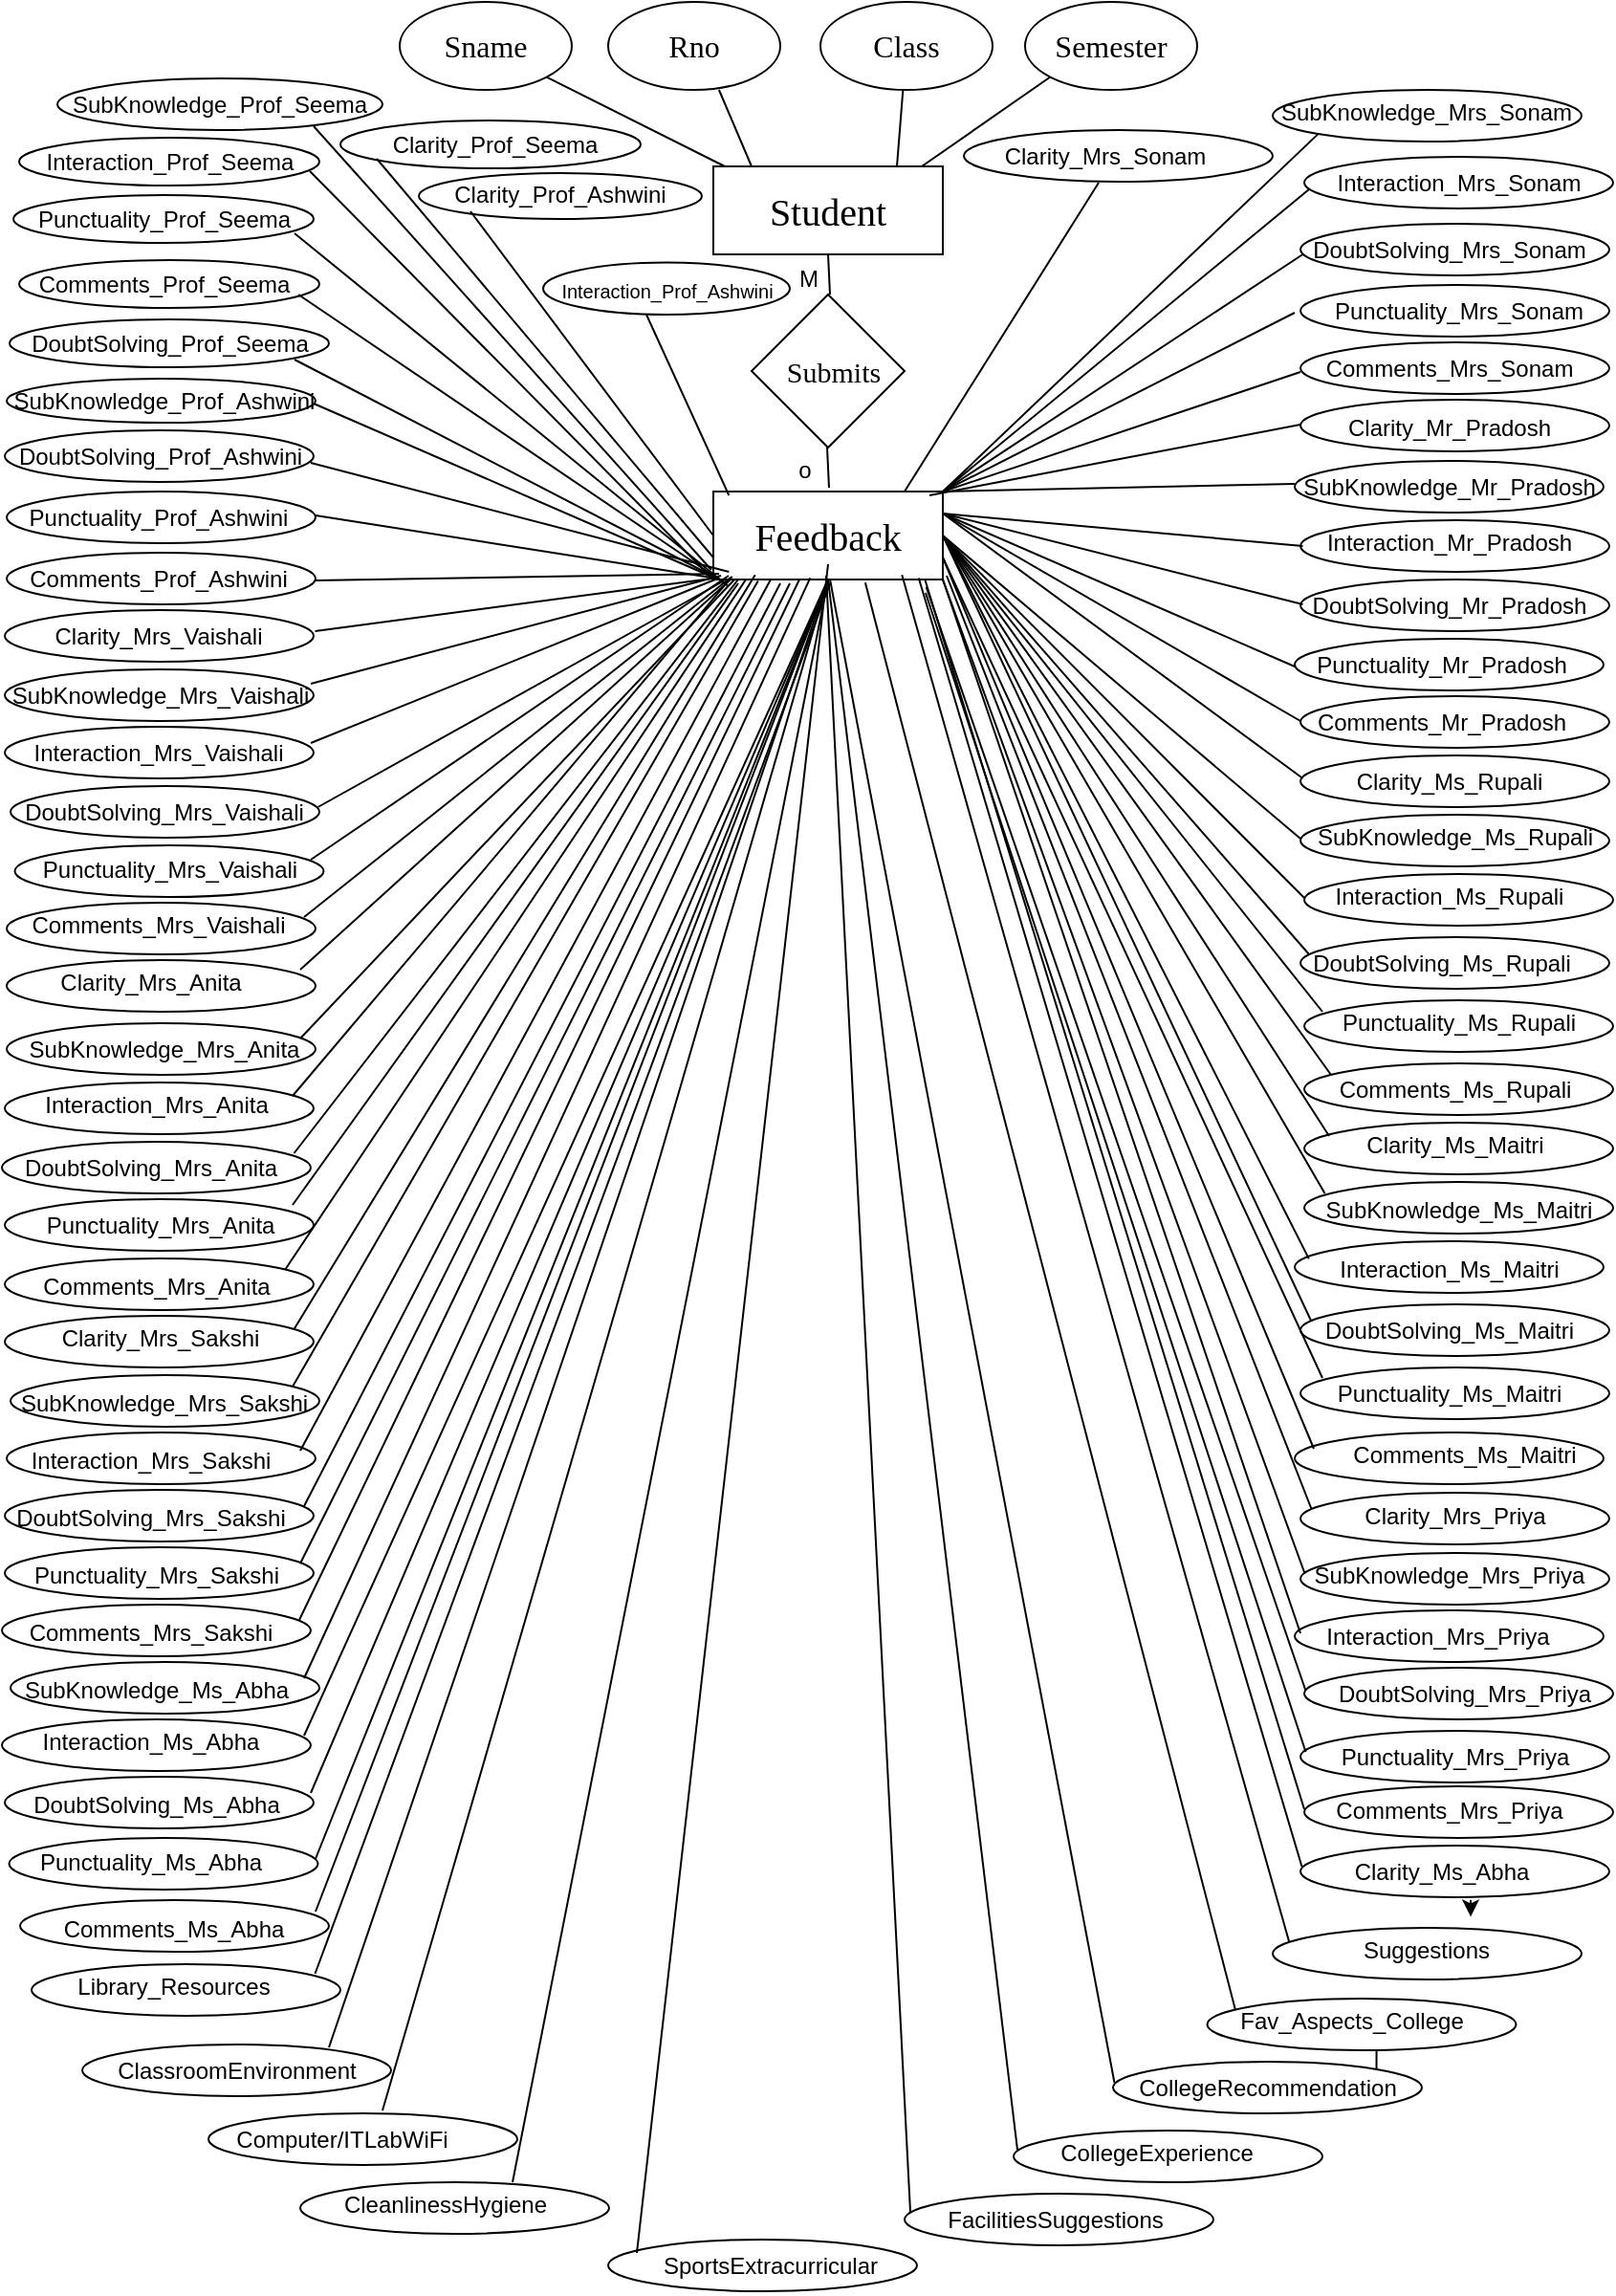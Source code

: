 <mxfile version="28.2.5">
  <diagram name="Page-1" id="EJsXXt7HwOZ39qLEzVrE">
    <mxGraphModel dx="1042" dy="562" grid="0" gridSize="10" guides="1" tooltips="1" connect="1" arrows="1" fold="1" page="1" pageScale="1" pageWidth="850" pageHeight="1400" background="light-dark(#FFFFFF,#FFFFFF)" math="0" shadow="0">
      <root>
        <mxCell id="0" />
        <mxCell id="1" parent="0" />
        <mxCell id="rBJyrQqxG81KY4vbjo7R-1" value="" style="rounded=0;whiteSpace=wrap;html=1;fillColor=light-dark(#FFFFFF,#FFCE9F);strokeColor=light-dark(#000000,#FFB570);" parent="1" vertex="1">
          <mxGeometry x="377" y="193" width="120" height="46" as="geometry" />
        </mxCell>
        <mxCell id="rBJyrQqxG81KY4vbjo7R-2" value="Student" style="text;html=1;align=center;verticalAlign=middle;whiteSpace=wrap;rounded=0;fontColor=light-dark(#000000,#000000);fontFamily=Times New Roman;fontSize=20;" parent="1" vertex="1">
          <mxGeometry x="407" y="201" width="60" height="30" as="geometry" />
        </mxCell>
        <mxCell id="rBJyrQqxG81KY4vbjo7R-3" value="" style="rounded=0;whiteSpace=wrap;html=1;fillColor=light-dark(#FFFFFF,#FFCE9F);strokeColor=light-dark(#000000,#FFB570);" parent="1" vertex="1">
          <mxGeometry x="377" y="363" width="120" height="46" as="geometry" />
        </mxCell>
        <mxCell id="rBJyrQqxG81KY4vbjo7R-4" value="Feedback" style="text;html=1;align=center;verticalAlign=middle;whiteSpace=wrap;rounded=0;fontColor=light-dark(#000000,#000000);fontFamily=Times New Roman;fontSize=20;" parent="1" vertex="1">
          <mxGeometry x="407" y="371" width="60" height="30" as="geometry" />
        </mxCell>
        <mxCell id="rBJyrQqxG81KY4vbjo7R-5" value="" style="rhombus;whiteSpace=wrap;html=1;fillColor=light-dark(#FFFFFF,#FFE599);strokeColor=light-dark(#000000,#FFD966);" parent="1" vertex="1">
          <mxGeometry x="397" y="260" width="80" height="80" as="geometry" />
        </mxCell>
        <mxCell id="rBJyrQqxG81KY4vbjo7R-6" value="Submits" style="text;html=1;align=center;verticalAlign=middle;whiteSpace=wrap;rounded=0;fontColor=light-dark(#000000,#000000);fontFamily=Times New Roman;fontSize=15;" parent="1" vertex="1">
          <mxGeometry x="410" y="285" width="60" height="30" as="geometry" />
        </mxCell>
        <mxCell id="rBJyrQqxG81KY4vbjo7R-7" value="" style="endArrow=none;html=1;rounded=0;entryX=0.5;entryY=1;entryDx=0;entryDy=0;strokeColor=light-dark(#000000,#000000);" parent="1" target="rBJyrQqxG81KY4vbjo7R-1" edge="1">
          <mxGeometry width="50" height="50" relative="1" as="geometry">
            <mxPoint x="438" y="260" as="sourcePoint" />
            <mxPoint x="488" y="210" as="targetPoint" />
          </mxGeometry>
        </mxCell>
        <mxCell id="rBJyrQqxG81KY4vbjo7R-8" value="" style="endArrow=none;html=1;rounded=0;entryX=0.5;entryY=1;entryDx=0;entryDy=0;strokeColor=light-dark(#000000,#000000);" parent="1" edge="1">
          <mxGeometry width="50" height="50" relative="1" as="geometry">
            <mxPoint x="437.5" y="361" as="sourcePoint" />
            <mxPoint x="436.5" y="340" as="targetPoint" />
          </mxGeometry>
        </mxCell>
        <mxCell id="rBJyrQqxG81KY4vbjo7R-9" value="M" style="text;html=1;align=center;verticalAlign=middle;whiteSpace=wrap;rounded=0;fontColor=light-dark(#000000,#000000);fillColor=none;" parent="1" vertex="1">
          <mxGeometry x="397" y="237" width="60" height="30" as="geometry" />
        </mxCell>
        <mxCell id="rBJyrQqxG81KY4vbjo7R-11" value="o" style="text;html=1;align=center;verticalAlign=middle;whiteSpace=wrap;rounded=0;fontColor=light-dark(#000000,#000000);fillColor=none;" parent="1" vertex="1">
          <mxGeometry x="395" y="337" width="60" height="30" as="geometry" />
        </mxCell>
        <mxCell id="rBJyrQqxG81KY4vbjo7R-12" value="" style="ellipse;whiteSpace=wrap;html=1;fillColor=light-dark(#FFFFFF,#D4E1F5);strokeColor=light-dark(#000000,#7EA6E0);" parent="1" vertex="1">
          <mxGeometry x="213" y="107" width="90" height="46" as="geometry" />
        </mxCell>
        <mxCell id="rBJyrQqxG81KY4vbjo7R-14" value="" style="ellipse;whiteSpace=wrap;html=1;fillColor=light-dark(#FFFFFF,#D4E1F5);strokeColor=light-dark(#000000,#7EA6E0);" parent="1" vertex="1">
          <mxGeometry x="322" y="107" width="90" height="46" as="geometry" />
        </mxCell>
        <mxCell id="rBJyrQqxG81KY4vbjo7R-15" value="" style="ellipse;whiteSpace=wrap;html=1;fillColor=light-dark(#FFFFFF,#D4E1F5);strokeColor=light-dark(#000000,#7EA6E0);" parent="1" vertex="1">
          <mxGeometry x="433" y="107" width="90" height="46" as="geometry" />
        </mxCell>
        <mxCell id="rBJyrQqxG81KY4vbjo7R-16" value="" style="ellipse;whiteSpace=wrap;html=1;fillColor=light-dark(#FFFFFF,#D4E1F5);strokeColor=light-dark(#000000,#7EA6E0);" parent="1" vertex="1">
          <mxGeometry x="540" y="107" width="90" height="46" as="geometry" />
        </mxCell>
        <mxCell id="rBJyrQqxG81KY4vbjo7R-17" value="" style="endArrow=none;html=1;rounded=0;entryX=1;entryY=1;entryDx=0;entryDy=0;strokeColor=light-dark(#000000,#000000);" parent="1" target="rBJyrQqxG81KY4vbjo7R-12" edge="1">
          <mxGeometry width="50" height="50" relative="1" as="geometry">
            <mxPoint x="383" y="193" as="sourcePoint" />
            <mxPoint x="433" y="143" as="targetPoint" />
          </mxGeometry>
        </mxCell>
        <mxCell id="rBJyrQqxG81KY4vbjo7R-18" value="" style="endArrow=none;html=1;rounded=0;entryX=0.644;entryY=1;entryDx=0;entryDy=0;entryPerimeter=0;strokeColor=light-dark(#000000,#000000);" parent="1" target="rBJyrQqxG81KY4vbjo7R-14" edge="1">
          <mxGeometry width="50" height="50" relative="1" as="geometry">
            <mxPoint x="397" y="193" as="sourcePoint" />
            <mxPoint x="447" y="143" as="targetPoint" />
          </mxGeometry>
        </mxCell>
        <mxCell id="rBJyrQqxG81KY4vbjo7R-19" value="" style="endArrow=none;html=1;rounded=0;entryX=0;entryY=1;entryDx=0;entryDy=0;strokeColor=light-dark(#000000,#000000);" parent="1" target="rBJyrQqxG81KY4vbjo7R-16" edge="1">
          <mxGeometry width="50" height="50" relative="1" as="geometry">
            <mxPoint x="486" y="193" as="sourcePoint" />
            <mxPoint x="536" y="143" as="targetPoint" />
          </mxGeometry>
        </mxCell>
        <mxCell id="rBJyrQqxG81KY4vbjo7R-20" value="" style="endArrow=none;html=1;rounded=0;strokeColor=light-dark(#000000,#000000);" parent="1" target="rBJyrQqxG81KY4vbjo7R-15" edge="1">
          <mxGeometry width="50" height="50" relative="1" as="geometry">
            <mxPoint x="473" y="193" as="sourcePoint" />
            <mxPoint x="523" y="143" as="targetPoint" />
          </mxGeometry>
        </mxCell>
        <mxCell id="rBJyrQqxG81KY4vbjo7R-21" value="Sname" style="text;html=1;align=center;verticalAlign=middle;whiteSpace=wrap;rounded=0;fontColor=light-dark(#000000,#000000);fontFamily=Times New Roman;fontSize=16;" parent="1" vertex="1">
          <mxGeometry x="228" y="115" width="60" height="30" as="geometry" />
        </mxCell>
        <mxCell id="rBJyrQqxG81KY4vbjo7R-22" value="Rno" style="text;html=1;align=center;verticalAlign=middle;whiteSpace=wrap;rounded=0;fontColor=light-dark(#000000,#000000);fontFamily=Times New Roman;fontSize=16;" parent="1" vertex="1">
          <mxGeometry x="337" y="115" width="60" height="30" as="geometry" />
        </mxCell>
        <mxCell id="rBJyrQqxG81KY4vbjo7R-23" value="Class" style="text;html=1;align=center;verticalAlign=middle;whiteSpace=wrap;rounded=0;fontColor=light-dark(#000000,#000000);fontFamily=Times New Roman;fontSize=16;" parent="1" vertex="1">
          <mxGeometry x="448" y="115" width="60" height="30" as="geometry" />
        </mxCell>
        <mxCell id="rBJyrQqxG81KY4vbjo7R-24" value="Semester" style="text;html=1;align=center;verticalAlign=middle;whiteSpace=wrap;rounded=0;fontColor=light-dark(#000000,#000000);fontFamily=Times New Roman;fontSize=16;" parent="1" vertex="1">
          <mxGeometry x="555" y="115" width="60" height="30" as="geometry" />
        </mxCell>
        <mxCell id="rBJyrQqxG81KY4vbjo7R-29" value="" style="ellipse;whiteSpace=wrap;html=1;fillColor=light-dark(#FFFFFF,#D4E1F5);strokeColor=light-dark(#000000,#7EA6E0);" parent="1" vertex="1">
          <mxGeometry x="182" y="169" width="157" height="25" as="geometry" />
        </mxCell>
        <mxCell id="rBJyrQqxG81KY4vbjo7R-30" value="Clarity_Prof_Seema" style="text;html=1;align=center;verticalAlign=middle;whiteSpace=wrap;rounded=0;fontColor=light-dark(#000000,#000000);" parent="1" vertex="1">
          <mxGeometry x="233" y="166.5" width="60" height="30" as="geometry" />
        </mxCell>
        <mxCell id="rBJyrQqxG81KY4vbjo7R-31" value="" style="ellipse;whiteSpace=wrap;html=1;fillColor=light-dark(#FFFFFF,#D4E1F5);strokeColor=light-dark(#000000,#7EA6E0);" parent="1" vertex="1">
          <mxGeometry x="34" y="147" width="170" height="27" as="geometry" />
        </mxCell>
        <mxCell id="rBJyrQqxG81KY4vbjo7R-32" value="" style="ellipse;whiteSpace=wrap;html=1;fillColor=light-dark(#FFFFFF,#D4E1F5);strokeColor=light-dark(#000000,#7EA6E0);" parent="1" vertex="1">
          <mxGeometry x="14" y="178" width="157" height="25" as="geometry" />
        </mxCell>
        <mxCell id="rBJyrQqxG81KY4vbjo7R-33" value="" style="ellipse;whiteSpace=wrap;html=1;fillColor=light-dark(#FFFFFF,#D4E1F5);strokeColor=light-dark(#000000,#7EA6E0);" parent="1" vertex="1">
          <mxGeometry x="11" y="208" width="157" height="25" as="geometry" />
        </mxCell>
        <mxCell id="rBJyrQqxG81KY4vbjo7R-34" value="" style="ellipse;whiteSpace=wrap;html=1;fillColor=light-dark(#FFFFFF,#D4E1F5);strokeColor=light-dark(#000000,#7EA6E0);" parent="1" vertex="1">
          <mxGeometry x="9" y="273" width="167" height="25" as="geometry" />
        </mxCell>
        <mxCell id="rBJyrQqxG81KY4vbjo7R-35" value="" style="ellipse;whiteSpace=wrap;html=1;fillColor=light-dark(#FFFFFF,#D4E1F5);strokeColor=light-dark(#000000,#7EA6E0);" parent="1" vertex="1">
          <mxGeometry x="14" y="242" width="157" height="25" as="geometry" />
        </mxCell>
        <mxCell id="rBJyrQqxG81KY4vbjo7R-36" value="SubKnowledge_Prof_Seema" style="text;html=1;align=center;verticalAlign=middle;whiteSpace=wrap;rounded=0;fontColor=light-dark(#000000,#000000);" parent="1" vertex="1">
          <mxGeometry x="89" y="145.5" width="60" height="30" as="geometry" />
        </mxCell>
        <mxCell id="rBJyrQqxG81KY4vbjo7R-37" value="Interaction_Prof_Seema" style="text;html=1;align=center;verticalAlign=middle;whiteSpace=wrap;rounded=0;fontColor=light-dark(#000000,#000000);" parent="1" vertex="1">
          <mxGeometry x="62.5" y="175.5" width="60" height="30" as="geometry" />
        </mxCell>
        <mxCell id="rBJyrQqxG81KY4vbjo7R-38" value="DoubtSolving_Prof_Seema" style="text;html=1;align=center;verticalAlign=middle;whiteSpace=wrap;rounded=0;fontColor=light-dark(#000000,#000000);" parent="1" vertex="1">
          <mxGeometry x="62.5" y="270.5" width="60" height="30" as="geometry" />
        </mxCell>
        <mxCell id="rBJyrQqxG81KY4vbjo7R-41" value="Punctuality_Prof_Seema" style="text;html=1;align=center;verticalAlign=middle;whiteSpace=wrap;rounded=0;fontColor=light-dark(#000000,#000000);" parent="1" vertex="1">
          <mxGeometry x="59.5" y="205.5" width="60" height="30" as="geometry" />
        </mxCell>
        <mxCell id="rBJyrQqxG81KY4vbjo7R-42" value="Comments_Prof_Seema" style="text;html=1;align=center;verticalAlign=middle;whiteSpace=wrap;rounded=0;fontColor=light-dark(#000000,#000000);" parent="1" vertex="1">
          <mxGeometry x="59.5" y="239.5" width="60" height="30" as="geometry" />
        </mxCell>
        <mxCell id="rBJyrQqxG81KY4vbjo7R-43" value="" style="endArrow=none;html=1;rounded=0;strokeColor=light-dark(#000000,#000000);" parent="1" edge="1">
          <mxGeometry width="50" height="50" relative="1" as="geometry">
            <mxPoint x="168" y="172" as="sourcePoint" />
            <mxPoint x="376" y="404" as="targetPoint" />
          </mxGeometry>
        </mxCell>
        <mxCell id="rBJyrQqxG81KY4vbjo7R-44" value="" style="endArrow=none;html=1;rounded=0;entryX=0;entryY=1;entryDx=0;entryDy=0;strokeColor=light-dark(#000000,#000000);" parent="1" target="rBJyrQqxG81KY4vbjo7R-3" edge="1">
          <mxGeometry width="50" height="50" relative="1" as="geometry">
            <mxPoint x="166" y="195.5" as="sourcePoint" />
            <mxPoint x="216" y="145.5" as="targetPoint" />
          </mxGeometry>
        </mxCell>
        <mxCell id="rBJyrQqxG81KY4vbjo7R-45" value="" style="endArrow=none;html=1;rounded=0;entryX=0.062;entryY=1.07;entryDx=0;entryDy=0;entryPerimeter=0;strokeColor=light-dark(#000000,#000000);" parent="1" target="rBJyrQqxG81KY4vbjo7R-3" edge="1">
          <mxGeometry width="50" height="50" relative="1" as="geometry">
            <mxPoint x="158" y="228" as="sourcePoint" />
            <mxPoint x="208" y="178" as="targetPoint" />
          </mxGeometry>
        </mxCell>
        <mxCell id="rBJyrQqxG81KY4vbjo7R-46" value="" style="endArrow=none;html=1;rounded=0;strokeColor=light-dark(#000000,#000000);" parent="1" edge="1">
          <mxGeometry width="50" height="50" relative="1" as="geometry">
            <mxPoint x="160" y="260" as="sourcePoint" />
            <mxPoint x="383" y="411" as="targetPoint" />
          </mxGeometry>
        </mxCell>
        <mxCell id="rBJyrQqxG81KY4vbjo7R-47" value="" style="endArrow=none;html=1;rounded=0;strokeColor=light-dark(#000000,#000000);" parent="1" edge="1">
          <mxGeometry width="50" height="50" relative="1" as="geometry">
            <mxPoint x="158" y="294" as="sourcePoint" />
            <mxPoint x="384" y="411" as="targetPoint" />
          </mxGeometry>
        </mxCell>
        <mxCell id="rBJyrQqxG81KY4vbjo7R-48" value="" style="endArrow=none;html=1;rounded=0;entryX=0;entryY=0.75;entryDx=0;entryDy=0;strokeColor=light-dark(#000000,#000000);" parent="1" target="rBJyrQqxG81KY4vbjo7R-3" edge="1">
          <mxGeometry width="50" height="50" relative="1" as="geometry">
            <mxPoint x="201" y="189" as="sourcePoint" />
            <mxPoint x="251" y="139" as="targetPoint" />
          </mxGeometry>
        </mxCell>
        <mxCell id="rBJyrQqxG81KY4vbjo7R-49" value="" style="ellipse;whiteSpace=wrap;html=1;fillColor=light-dark(#FFFFFF,#D4E1F5);strokeColor=light-dark(#000000,#7EA6E0);" parent="1" vertex="1">
          <mxGeometry x="223" y="196.5" width="148" height="24" as="geometry" />
        </mxCell>
        <mxCell id="rBJyrQqxG81KY4vbjo7R-50" value="Clarity_Prof_Ashwini" style="text;html=1;align=center;verticalAlign=middle;whiteSpace=wrap;rounded=0;fontColor=light-dark(#000000,#000000);" parent="1" vertex="1">
          <mxGeometry x="267" y="193" width="60" height="30" as="geometry" />
        </mxCell>
        <mxCell id="rBJyrQqxG81KY4vbjo7R-51" value="" style="endArrow=none;html=1;rounded=0;entryX=0;entryY=0.5;entryDx=0;entryDy=0;strokeColor=light-dark(#000000,#000000);" parent="1" target="rBJyrQqxG81KY4vbjo7R-3" edge="1">
          <mxGeometry width="50" height="50" relative="1" as="geometry">
            <mxPoint x="250" y="216.5" as="sourcePoint" />
            <mxPoint x="300" y="166.5" as="targetPoint" />
          </mxGeometry>
        </mxCell>
        <mxCell id="rBJyrQqxG81KY4vbjo7R-53" value="" style="ellipse;whiteSpace=wrap;html=1;fillColor=light-dark(#FFFFFF,#D4E1F5);strokeColor=light-dark(#000000,#7EA6E0);" parent="1" vertex="1">
          <mxGeometry x="288" y="243.25" width="129" height="27.25" as="geometry" />
        </mxCell>
        <mxCell id="rBJyrQqxG81KY4vbjo7R-54" value="Interaction_Prof_Ashwini" style="text;html=1;align=center;verticalAlign=middle;whiteSpace=wrap;rounded=0;fontColor=light-dark(#000000,#000000);fontSize=10;" parent="1" vertex="1">
          <mxGeometry x="322.5" y="243.25" width="60" height="30" as="geometry" />
        </mxCell>
        <mxCell id="rBJyrQqxG81KY4vbjo7R-55" value="" style="endArrow=none;html=1;rounded=0;entryX=0.068;entryY=0.043;entryDx=0;entryDy=0;entryPerimeter=0;strokeColor=light-dark(#000000,#000000);" parent="1" target="rBJyrQqxG81KY4vbjo7R-3" edge="1">
          <mxGeometry width="50" height="50" relative="1" as="geometry">
            <mxPoint x="342" y="270.5" as="sourcePoint" />
            <mxPoint x="392" y="220.5" as="targetPoint" />
          </mxGeometry>
        </mxCell>
        <mxCell id="rBJyrQqxG81KY4vbjo7R-56" value="" style="ellipse;whiteSpace=wrap;html=1;fillColor=light-dark(#FFFFFF,#D4E1F5);strokeColor=light-dark(#000000,#7EA6E0);rotation=0;" parent="1" vertex="1">
          <mxGeometry x="7.5" y="304" width="161.5" height="23" as="geometry" />
        </mxCell>
        <mxCell id="rBJyrQqxG81KY4vbjo7R-57" value="" style="ellipse;whiteSpace=wrap;html=1;fillColor=light-dark(#FFFFFF,#D4E1F5);strokeColor=light-dark(#000000,#7EA6E0);rotation=0;" parent="1" vertex="1">
          <mxGeometry x="6.5" y="331" width="161.5" height="27" as="geometry" />
        </mxCell>
        <mxCell id="rBJyrQqxG81KY4vbjo7R-58" value="" style="ellipse;whiteSpace=wrap;html=1;fillColor=light-dark(#FFFFFF,#D4E1F5);strokeColor=light-dark(#000000,#7EA6E0);rotation=0;" parent="1" vertex="1">
          <mxGeometry x="7.5" y="363" width="161.5" height="27" as="geometry" />
        </mxCell>
        <mxCell id="rBJyrQqxG81KY4vbjo7R-59" value="" style="ellipse;whiteSpace=wrap;html=1;fillColor=light-dark(#FFFFFF,#D4E1F5);strokeColor=light-dark(#000000,#7EA6E0);rotation=0;" parent="1" vertex="1">
          <mxGeometry x="7.5" y="395" width="161.5" height="27" as="geometry" />
        </mxCell>
        <mxCell id="rBJyrQqxG81KY4vbjo7R-60" value="" style="ellipse;whiteSpace=wrap;html=1;fillColor=light-dark(#FFFFFF,#D4E1F5);strokeColor=light-dark(#000000,#7EA6E0);rotation=0;" parent="1" vertex="1">
          <mxGeometry x="6.5" y="425" width="161.5" height="27" as="geometry" />
        </mxCell>
        <mxCell id="rBJyrQqxG81KY4vbjo7R-61" value="SubKnowledge_Prof_Ashwini" style="text;html=1;align=center;verticalAlign=middle;whiteSpace=wrap;rounded=0;fontColor=light-dark(#000000,#000000);" parent="1" vertex="1">
          <mxGeometry x="59.5" y="300.5" width="60" height="30" as="geometry" />
        </mxCell>
        <mxCell id="rBJyrQqxG81KY4vbjo7R-62" value="DoubtSolving_Prof_Ashwini" style="text;html=1;align=center;verticalAlign=middle;whiteSpace=wrap;rounded=0;fontColor=light-dark(#000000,#000000);" parent="1" vertex="1">
          <mxGeometry x="58.25" y="329.5" width="60" height="30" as="geometry" />
        </mxCell>
        <mxCell id="rBJyrQqxG81KY4vbjo7R-63" value="Punctuality_Prof_Ashwini" style="text;html=1;align=center;verticalAlign=middle;whiteSpace=wrap;rounded=0;fontColor=light-dark(#000000,#000000);" parent="1" vertex="1">
          <mxGeometry x="57.25" y="361.5" width="60" height="30" as="geometry" />
        </mxCell>
        <mxCell id="rBJyrQqxG81KY4vbjo7R-64" value="Comments_Prof_Ashwini" style="text;html=1;align=center;verticalAlign=middle;whiteSpace=wrap;rounded=0;fontColor=light-dark(#000000,#000000);" parent="1" vertex="1">
          <mxGeometry x="57.25" y="393.5" width="60" height="30" as="geometry" />
        </mxCell>
        <mxCell id="rBJyrQqxG81KY4vbjo7R-65" value="Clarity_Mrs_Vaishali" style="text;html=1;align=center;verticalAlign=middle;whiteSpace=wrap;rounded=0;fontColor=light-dark(#000000,#000000);" parent="1" vertex="1">
          <mxGeometry x="57.25" y="423.5" width="60" height="30" as="geometry" />
        </mxCell>
        <mxCell id="rBJyrQqxG81KY4vbjo7R-66" value="" style="ellipse;whiteSpace=wrap;html=1;fillColor=light-dark(#FFFFFF,#D4E1F5);strokeColor=light-dark(#000000,#7EA6E0);rotation=0;" parent="1" vertex="1">
          <mxGeometry x="6.5" y="456" width="161.5" height="27" as="geometry" />
        </mxCell>
        <mxCell id="rBJyrQqxG81KY4vbjo7R-67" value="" style="ellipse;whiteSpace=wrap;html=1;fillColor=light-dark(#FFFFFF,#D4E1F5);strokeColor=light-dark(#000000,#7EA6E0);rotation=0;" parent="1" vertex="1">
          <mxGeometry x="6.5" y="486" width="161.5" height="27" as="geometry" />
        </mxCell>
        <mxCell id="rBJyrQqxG81KY4vbjo7R-68" value="" style="ellipse;whiteSpace=wrap;html=1;fillColor=light-dark(#FFFFFF,#D4E1F5);strokeColor=light-dark(#000000,#7EA6E0);rotation=0;" parent="1" vertex="1">
          <mxGeometry x="9.5" y="517" width="161.5" height="27" as="geometry" />
        </mxCell>
        <mxCell id="rBJyrQqxG81KY4vbjo7R-69" value="" style="ellipse;whiteSpace=wrap;html=1;fillColor=light-dark(#FFFFFF,#D4E1F5);strokeColor=light-dark(#000000,#7EA6E0);rotation=0;" parent="1" vertex="1">
          <mxGeometry x="11.75" y="548" width="161.5" height="27" as="geometry" />
        </mxCell>
        <mxCell id="rBJyrQqxG81KY4vbjo7R-70" value="" style="ellipse;whiteSpace=wrap;html=1;fillColor=light-dark(#FFFFFF,#D4E1F5);strokeColor=light-dark(#000000,#7EA6E0);rotation=0;" parent="1" vertex="1">
          <mxGeometry x="7.5" y="578" width="161.5" height="27" as="geometry" />
        </mxCell>
        <mxCell id="rBJyrQqxG81KY4vbjo7R-71" value="" style="ellipse;whiteSpace=wrap;html=1;fillColor=light-dark(#FFFFFF,#D4E1F5);strokeColor=light-dark(#000000,#7EA6E0);rotation=0;" parent="1" vertex="1">
          <mxGeometry x="7.5" y="608" width="161.5" height="27" as="geometry" />
        </mxCell>
        <mxCell id="rBJyrQqxG81KY4vbjo7R-72" value="" style="ellipse;whiteSpace=wrap;html=1;fillColor=light-dark(#FFFFFF,#D4E1F5);strokeColor=light-dark(#000000,#7EA6E0);rotation=0;" parent="1" vertex="1">
          <mxGeometry x="7.5" y="641" width="161.5" height="27" as="geometry" />
        </mxCell>
        <mxCell id="rBJyrQqxG81KY4vbjo7R-73" value="SubKnowledge_Mrs_Vaishali" style="text;html=1;align=center;verticalAlign=middle;whiteSpace=wrap;rounded=0;fontColor=light-dark(#000000,#000000);" parent="1" vertex="1">
          <mxGeometry x="58.25" y="454.5" width="60" height="30" as="geometry" />
        </mxCell>
        <mxCell id="rBJyrQqxG81KY4vbjo7R-74" value="Interaction_Mrs_Vaishali" style="text;html=1;align=center;verticalAlign=middle;whiteSpace=wrap;rounded=0;fontColor=light-dark(#000000,#000000);" parent="1" vertex="1">
          <mxGeometry x="57.25" y="484.5" width="60" height="30" as="geometry" />
        </mxCell>
        <mxCell id="rBJyrQqxG81KY4vbjo7R-75" value="DoubtSolving_Mrs_Vaishali" style="text;html=1;align=center;verticalAlign=middle;whiteSpace=wrap;rounded=0;fontColor=light-dark(#000000,#000000);" parent="1" vertex="1">
          <mxGeometry x="60.25" y="515.5" width="60" height="30" as="geometry" />
        </mxCell>
        <mxCell id="rBJyrQqxG81KY4vbjo7R-76" value="Punctuality_Mrs_Vaishali" style="text;html=1;align=center;verticalAlign=middle;whiteSpace=wrap;rounded=0;fontColor=light-dark(#000000,#000000);" parent="1" vertex="1">
          <mxGeometry x="62.5" y="545.5" width="60" height="30" as="geometry" />
        </mxCell>
        <mxCell id="rBJyrQqxG81KY4vbjo7R-77" value="Comments_Mrs_Vaishali" style="text;html=1;align=center;verticalAlign=middle;whiteSpace=wrap;rounded=0;fontColor=light-dark(#000000,#000000);" parent="1" vertex="1">
          <mxGeometry x="57.25" y="575" width="60" height="30" as="geometry" />
        </mxCell>
        <mxCell id="rBJyrQqxG81KY4vbjo7R-78" value="" style="ellipse;whiteSpace=wrap;html=1;fillColor=light-dark(#FFFFFF,#D4E1F5);strokeColor=light-dark(#000000,#7EA6E0);rotation=0;" parent="1" vertex="1">
          <mxGeometry x="6.5" y="672" width="161.5" height="27" as="geometry" />
        </mxCell>
        <mxCell id="rBJyrQqxG81KY4vbjo7R-79" value="" style="ellipse;whiteSpace=wrap;html=1;fillColor=light-dark(#FFFFFF,#D4E1F5);strokeColor=light-dark(#000000,#7EA6E0);rotation=0;" parent="1" vertex="1">
          <mxGeometry x="5" y="703" width="161.5" height="27" as="geometry" />
        </mxCell>
        <mxCell id="rBJyrQqxG81KY4vbjo7R-80" value="" style="ellipse;whiteSpace=wrap;html=1;fillColor=light-dark(#FFFFFF,#D4E1F5);strokeColor=light-dark(#000000,#7EA6E0);rotation=0;" parent="1" vertex="1">
          <mxGeometry x="6.5" y="733" width="161.5" height="27" as="geometry" />
        </mxCell>
        <mxCell id="rBJyrQqxG81KY4vbjo7R-81" value="" style="ellipse;whiteSpace=wrap;html=1;fillColor=light-dark(#FFFFFF,#D4E1F5);strokeColor=light-dark(#000000,#7EA6E0);rotation=0;" parent="1" vertex="1">
          <mxGeometry x="6.5" y="764" width="161.5" height="27" as="geometry" />
        </mxCell>
        <mxCell id="rBJyrQqxG81KY4vbjo7R-82" value="" style="ellipse;whiteSpace=wrap;html=1;fillColor=light-dark(#FFFFFF,#D4E1F5);strokeColor=light-dark(#000000,#7EA6E0);rotation=0;" parent="1" vertex="1">
          <mxGeometry x="6.5" y="794" width="161.5" height="27" as="geometry" />
        </mxCell>
        <mxCell id="rBJyrQqxG81KY4vbjo7R-83" value="" style="ellipse;whiteSpace=wrap;html=1;fillColor=light-dark(#FFFFFF,#D4E1F5);strokeColor=light-dark(#000000,#7EA6E0);rotation=0;" parent="1" vertex="1">
          <mxGeometry x="9.5" y="825" width="161.5" height="27" as="geometry" />
        </mxCell>
        <mxCell id="rBJyrQqxG81KY4vbjo7R-84" value="" style="ellipse;whiteSpace=wrap;html=1;fillColor=light-dark(#FFFFFF,#D4E1F5);strokeColor=light-dark(#000000,#7EA6E0);rotation=0;" parent="1" vertex="1">
          <mxGeometry x="7.5" y="855" width="161.5" height="27" as="geometry" />
        </mxCell>
        <mxCell id="rBJyrQqxG81KY4vbjo7R-85" value="Clarity_Mrs_Anita" style="text;html=1;align=center;verticalAlign=middle;whiteSpace=wrap;rounded=0;fontColor=light-dark(#000000,#000000);" parent="1" vertex="1">
          <mxGeometry x="53" y="605" width="60" height="30" as="geometry" />
        </mxCell>
        <mxCell id="rBJyrQqxG81KY4vbjo7R-86" value="SubKnowledge_Mrs_Anita" style="text;html=1;align=center;verticalAlign=middle;whiteSpace=wrap;rounded=0;fontColor=light-dark(#000000,#000000);" parent="1" vertex="1">
          <mxGeometry x="59.5" y="639.5" width="60" height="30" as="geometry" />
        </mxCell>
        <mxCell id="rBJyrQqxG81KY4vbjo7R-87" value="Interaction_Mrs_Anita" style="text;html=1;align=center;verticalAlign=middle;whiteSpace=wrap;rounded=0;fontColor=light-dark(#000000,#000000);" parent="1" vertex="1">
          <mxGeometry x="55.75" y="669" width="60" height="30" as="geometry" />
        </mxCell>
        <mxCell id="rBJyrQqxG81KY4vbjo7R-88" value="DoubtSolving_Mrs_Anita" style="text;html=1;align=center;verticalAlign=middle;whiteSpace=wrap;rounded=0;fontColor=light-dark(#000000,#000000);" parent="1" vertex="1">
          <mxGeometry x="53" y="701.5" width="60" height="30" as="geometry" />
        </mxCell>
        <mxCell id="rBJyrQqxG81KY4vbjo7R-89" value="Punctuality_Mrs_Anita" style="text;html=1;align=center;verticalAlign=middle;whiteSpace=wrap;rounded=0;fontColor=light-dark(#000000,#000000);" parent="1" vertex="1">
          <mxGeometry x="58.25" y="731.5" width="60" height="30" as="geometry" />
        </mxCell>
        <mxCell id="rBJyrQqxG81KY4vbjo7R-90" value="Comments_Mrs_Anita" style="text;html=1;align=center;verticalAlign=middle;whiteSpace=wrap;rounded=0;fontColor=light-dark(#000000,#000000);" parent="1" vertex="1">
          <mxGeometry x="55.75" y="764" width="60" height="30" as="geometry" />
        </mxCell>
        <mxCell id="rBJyrQqxG81KY4vbjo7R-91" value="" style="ellipse;whiteSpace=wrap;html=1;fillColor=light-dark(#FFFFFF,#D4E1F5);strokeColor=light-dark(#000000,#7EA6E0);rotation=0;" parent="1" vertex="1">
          <mxGeometry x="6.5" y="885" width="161.5" height="27" as="geometry" />
        </mxCell>
        <mxCell id="rBJyrQqxG81KY4vbjo7R-92" value="" style="ellipse;whiteSpace=wrap;html=1;fillColor=light-dark(#FFFFFF,#D4E1F5);strokeColor=light-dark(#000000,#7EA6E0);rotation=0;" parent="1" vertex="1">
          <mxGeometry x="6.5" y="915" width="161.5" height="27" as="geometry" />
        </mxCell>
        <mxCell id="rBJyrQqxG81KY4vbjo7R-93" value="" style="ellipse;whiteSpace=wrap;html=1;fillColor=light-dark(#FFFFFF,#D4E1F5);strokeColor=light-dark(#000000,#7EA6E0);rotation=0;fontColor=light-dark(#000000,#000000);" parent="1" vertex="1">
          <mxGeometry x="5" y="945" width="161.5" height="27" as="geometry" />
        </mxCell>
        <mxCell id="rBJyrQqxG81KY4vbjo7R-94" value="" style="ellipse;whiteSpace=wrap;html=1;fillColor=light-dark(#FFFFFF,#D4E1F5);strokeColor=light-dark(#000000,#7EA6E0);rotation=0;" parent="1" vertex="1">
          <mxGeometry x="9.5" y="975" width="161.5" height="27" as="geometry" />
        </mxCell>
        <mxCell id="rBJyrQqxG81KY4vbjo7R-95" value="" style="ellipse;whiteSpace=wrap;html=1;fillColor=light-dark(#FFFFFF,#D4E1F5);strokeColor=light-dark(#000000,#7EA6E0);rotation=0;" parent="1" vertex="1">
          <mxGeometry x="5" y="1005" width="161.5" height="27" as="geometry" />
        </mxCell>
        <mxCell id="rBJyrQqxG81KY4vbjo7R-96" value="" style="ellipse;whiteSpace=wrap;html=1;fillColor=light-dark(#FFFFFF,#D4E1F5);strokeColor=light-dark(#000000,#7EA6E0);rotation=0;" parent="1" vertex="1">
          <mxGeometry x="6.5" y="1035" width="161.5" height="27" as="geometry" />
        </mxCell>
        <mxCell id="rBJyrQqxG81KY4vbjo7R-97" value="Clarity_Mrs_Sakshi" style="text;html=1;align=center;verticalAlign=middle;whiteSpace=wrap;rounded=0;fontColor=light-dark(#000000,#000000);" parent="1" vertex="1">
          <mxGeometry x="58.25" y="791" width="60" height="30" as="geometry" />
        </mxCell>
        <mxCell id="rBJyrQqxG81KY4vbjo7R-98" value="SubKnowledge_Mrs_Sakshi" style="text;html=1;align=center;verticalAlign=middle;whiteSpace=wrap;rounded=0;fontColor=light-dark(#000000,#000000);" parent="1" vertex="1">
          <mxGeometry x="60.25" y="825" width="60" height="30" as="geometry" />
        </mxCell>
        <mxCell id="rBJyrQqxG81KY4vbjo7R-99" value="Interaction_Mrs_Sakshi" style="text;html=1;align=center;verticalAlign=middle;whiteSpace=wrap;rounded=0;fontColor=light-dark(#000000,#000000);" parent="1" vertex="1">
          <mxGeometry x="53" y="855" width="60" height="30" as="geometry" />
        </mxCell>
        <mxCell id="rBJyrQqxG81KY4vbjo7R-100" value="DoubtSolving_Mrs_Sakshi" style="text;html=1;align=center;verticalAlign=middle;whiteSpace=wrap;rounded=0;fontColor=light-dark(#000000,#000000);" parent="1" vertex="1">
          <mxGeometry x="53" y="885" width="60" height="30" as="geometry" />
        </mxCell>
        <mxCell id="rBJyrQqxG81KY4vbjo7R-101" value="Punctuality_Mrs_Sakshi" style="text;html=1;align=center;verticalAlign=middle;whiteSpace=wrap;rounded=0;fontColor=light-dark(#000000,#000000);" parent="1" vertex="1">
          <mxGeometry x="55.75" y="915" width="60" height="30" as="geometry" />
        </mxCell>
        <mxCell id="rBJyrQqxG81KY4vbjo7R-102" value="Comments_Mrs_Sakshi" style="text;html=1;align=center;verticalAlign=middle;whiteSpace=wrap;rounded=0;fontColor=light-dark(#000000,#000000);" parent="1" vertex="1">
          <mxGeometry x="53" y="945" width="60" height="30" as="geometry" />
        </mxCell>
        <mxCell id="rBJyrQqxG81KY4vbjo7R-103" value="" style="ellipse;whiteSpace=wrap;html=1;fillColor=light-dark(#FFFFFF,#D4E1F5);strokeColor=light-dark(#000000,#7EA6E0);rotation=0;" parent="1" vertex="1">
          <mxGeometry x="508" y="174" width="161.5" height="27" as="geometry" />
        </mxCell>
        <mxCell id="rBJyrQqxG81KY4vbjo7R-104" value="" style="ellipse;whiteSpace=wrap;html=1;fillColor=light-dark(#FFFFFF,#D4E1F5);strokeColor=light-dark(#000000,#7EA6E0);rotation=0;" parent="1" vertex="1">
          <mxGeometry x="669.5" y="153" width="161.5" height="27" as="geometry" />
        </mxCell>
        <mxCell id="rBJyrQqxG81KY4vbjo7R-105" value="" style="ellipse;whiteSpace=wrap;html=1;fillColor=light-dark(#FFFFFF,#D4E1F5);strokeColor=light-dark(#000000,#7EA6E0);rotation=0;" parent="1" vertex="1">
          <mxGeometry x="686" y="188" width="161.5" height="27" as="geometry" />
        </mxCell>
        <mxCell id="rBJyrQqxG81KY4vbjo7R-106" value="" style="ellipse;whiteSpace=wrap;html=1;fillColor=light-dark(#FFFFFF,#D4E1F5);strokeColor=light-dark(#000000,#7EA6E0);rotation=0;" parent="1" vertex="1">
          <mxGeometry x="684" y="223" width="161.5" height="27" as="geometry" />
        </mxCell>
        <mxCell id="rBJyrQqxG81KY4vbjo7R-107" value="" style="ellipse;whiteSpace=wrap;html=1;fillColor=light-dark(#FFFFFF,#D4E1F5);strokeColor=light-dark(#000000,#7EA6E0);rotation=0;" parent="1" vertex="1">
          <mxGeometry x="684" y="255" width="161.5" height="27" as="geometry" />
        </mxCell>
        <mxCell id="rBJyrQqxG81KY4vbjo7R-108" value="" style="ellipse;whiteSpace=wrap;html=1;fillColor=light-dark(#FFFFFF,#D4E1F5);strokeColor=light-dark(#000000,#7EA6E0);rotation=0;" parent="1" vertex="1">
          <mxGeometry x="684" y="285" width="161.5" height="27" as="geometry" />
        </mxCell>
        <mxCell id="rBJyrQqxG81KY4vbjo7R-109" value="" style="ellipse;whiteSpace=wrap;html=1;fillColor=light-dark(#FFFFFF,#D4E1F5);strokeColor=light-dark(#000000,#7EA6E0);rotation=0;" parent="1" vertex="1">
          <mxGeometry x="684" y="315" width="161.5" height="27" as="geometry" />
        </mxCell>
        <mxCell id="rBJyrQqxG81KY4vbjo7R-110" value="" style="ellipse;whiteSpace=wrap;html=1;fillColor=light-dark(#FFFFFF,#D4E1F5);strokeColor=light-dark(#000000,#7EA6E0);rotation=0;" parent="1" vertex="1">
          <mxGeometry x="681" y="347" width="161.5" height="27" as="geometry" />
        </mxCell>
        <mxCell id="rBJyrQqxG81KY4vbjo7R-111" value="" style="ellipse;whiteSpace=wrap;html=1;fillColor=light-dark(#FFFFFF,#D4E1F5);strokeColor=light-dark(#000000,#7EA6E0);rotation=0;" parent="1" vertex="1">
          <mxGeometry x="684" y="378" width="161.5" height="27" as="geometry" />
        </mxCell>
        <mxCell id="rBJyrQqxG81KY4vbjo7R-112" value="" style="ellipse;whiteSpace=wrap;html=1;fillColor=light-dark(#FFFFFF,#D4E1F5);strokeColor=light-dark(#000000,#7EA6E0);rotation=0;" parent="1" vertex="1">
          <mxGeometry x="684" y="409" width="161.5" height="27" as="geometry" />
        </mxCell>
        <mxCell id="rBJyrQqxG81KY4vbjo7R-113" value="" style="ellipse;whiteSpace=wrap;html=1;fillColor=light-dark(#FFFFFF,#D4E1F5);strokeColor=light-dark(#000000,#7EA6E0);rotation=0;" parent="1" vertex="1">
          <mxGeometry x="681" y="440" width="161.5" height="27" as="geometry" />
        </mxCell>
        <mxCell id="rBJyrQqxG81KY4vbjo7R-114" value="" style="ellipse;whiteSpace=wrap;html=1;fillColor=light-dark(#FFFFFF,#D4E1F5);strokeColor=light-dark(#000000,#7EA6E0);rotation=0;" parent="1" vertex="1">
          <mxGeometry x="684" y="470" width="161.5" height="27" as="geometry" />
        </mxCell>
        <mxCell id="rBJyrQqxG81KY4vbjo7R-115" value="" style="ellipse;whiteSpace=wrap;html=1;fillColor=light-dark(#FFFFFF,#D4E1F5);strokeColor=light-dark(#000000,#7EA6E0);rotation=0;" parent="1" vertex="1">
          <mxGeometry x="684" y="501" width="161.5" height="27" as="geometry" />
        </mxCell>
        <mxCell id="rBJyrQqxG81KY4vbjo7R-116" value="" style="ellipse;whiteSpace=wrap;html=1;fillColor=light-dark(#FFFFFF,#D4E1F5);strokeColor=light-dark(#000000,#7EA6E0);rotation=0;" parent="1" vertex="1">
          <mxGeometry x="684" y="532" width="161.5" height="27" as="geometry" />
        </mxCell>
        <mxCell id="rBJyrQqxG81KY4vbjo7R-117" value="Clarity_Mrs_Sonam" style="text;html=1;align=center;verticalAlign=middle;whiteSpace=wrap;rounded=0;fontColor=light-dark(#000000,#000000);" parent="1" vertex="1">
          <mxGeometry x="552" y="173" width="60" height="30" as="geometry" />
        </mxCell>
        <mxCell id="rBJyrQqxG81KY4vbjo7R-118" value="SubKnowledge_Mrs_Sonam" style="text;html=1;align=center;verticalAlign=middle;whiteSpace=wrap;rounded=0;fontColor=light-dark(#000000,#000000);" parent="1" vertex="1">
          <mxGeometry x="720.25" y="150" width="60" height="30" as="geometry" />
        </mxCell>
        <mxCell id="rBJyrQqxG81KY4vbjo7R-119" value="Interaction_Mrs_Sonam" style="text;html=1;align=center;verticalAlign=middle;whiteSpace=wrap;rounded=0;fontColor=light-dark(#000000,#000000);" parent="1" vertex="1">
          <mxGeometry x="736.75" y="186.5" width="60" height="30" as="geometry" />
        </mxCell>
        <mxCell id="rBJyrQqxG81KY4vbjo7R-120" value="DoubtSolving_Mrs_Sonam" style="text;html=1;align=center;verticalAlign=middle;whiteSpace=wrap;rounded=0;fontColor=light-dark(#000000,#000000);" parent="1" vertex="1">
          <mxGeometry x="731.75" y="221.5" width="60" height="30" as="geometry" />
        </mxCell>
        <mxCell id="rBJyrQqxG81KY4vbjo7R-121" value="Punctuality_Mrs_Sonam" style="text;html=1;align=center;verticalAlign=middle;whiteSpace=wrap;rounded=0;fontColor=light-dark(#000000,#000000);" parent="1" vertex="1">
          <mxGeometry x="736.75" y="253.5" width="60" height="30" as="geometry" />
        </mxCell>
        <mxCell id="rBJyrQqxG81KY4vbjo7R-122" value="Comments_Mrs_Sonam" style="text;html=1;align=center;verticalAlign=middle;whiteSpace=wrap;rounded=0;fontColor=light-dark(#000000,#000000);" parent="1" vertex="1">
          <mxGeometry x="731.75" y="283.5" width="60" height="30" as="geometry" />
        </mxCell>
        <mxCell id="rBJyrQqxG81KY4vbjo7R-123" value="Clarity_Mr_Pradosh" style="text;html=1;align=center;verticalAlign=middle;whiteSpace=wrap;rounded=0;fontColor=light-dark(#000000,#000000);" parent="1" vertex="1">
          <mxGeometry x="731.75" y="315" width="60" height="30" as="geometry" />
        </mxCell>
        <mxCell id="rBJyrQqxG81KY4vbjo7R-124" value="SubKnowledge_Mr_Pradosh" style="text;html=1;align=center;verticalAlign=middle;whiteSpace=wrap;rounded=0;fontColor=light-dark(#000000,#000000);" parent="1" vertex="1">
          <mxGeometry x="731.75" y="345.5" width="60" height="30" as="geometry" />
        </mxCell>
        <mxCell id="rBJyrQqxG81KY4vbjo7R-125" value="Interaction_Mr_Pradosh" style="text;html=1;align=center;verticalAlign=middle;whiteSpace=wrap;rounded=0;fontColor=light-dark(#000000,#000000);" parent="1" vertex="1">
          <mxGeometry x="731.75" y="375" width="60" height="30" as="geometry" />
        </mxCell>
        <mxCell id="rBJyrQqxG81KY4vbjo7R-126" value="DoubtSolving_Mr_Pradosh" style="text;html=1;align=center;verticalAlign=middle;whiteSpace=wrap;rounded=0;fontColor=light-dark(#000000,#000000);" parent="1" vertex="1">
          <mxGeometry x="731.75" y="407.5" width="60" height="30" as="geometry" />
        </mxCell>
        <mxCell id="rBJyrQqxG81KY4vbjo7R-127" value="Punctuality_Mr_Pradosh" style="text;html=1;align=center;verticalAlign=middle;whiteSpace=wrap;rounded=0;fontColor=light-dark(#000000,#000000);" parent="1" vertex="1">
          <mxGeometry x="728" y="438.5" width="60" height="30" as="geometry" />
        </mxCell>
        <mxCell id="rBJyrQqxG81KY4vbjo7R-128" value="Comments_Mr_Pradosh" style="text;html=1;align=center;verticalAlign=middle;whiteSpace=wrap;rounded=0;fontColor=light-dark(#000000,#000000);" parent="1" vertex="1">
          <mxGeometry x="728" y="468.5" width="60" height="30" as="geometry" />
        </mxCell>
        <mxCell id="rBJyrQqxG81KY4vbjo7R-129" value="" style="ellipse;whiteSpace=wrap;html=1;fillColor=light-dark(#FFFFFF,#D4E1F5);strokeColor=light-dark(#000000,#7EA6E0);rotation=0;" parent="1" vertex="1">
          <mxGeometry x="686" y="563" width="161.5" height="27" as="geometry" />
        </mxCell>
        <mxCell id="rBJyrQqxG81KY4vbjo7R-130" value="" style="ellipse;whiteSpace=wrap;html=1;fillColor=light-dark(#FFFFFF,#D4E1F5);strokeColor=light-dark(#000000,#7EA6E0);rotation=0;" parent="1" vertex="1">
          <mxGeometry x="684" y="596" width="161.5" height="27" as="geometry" />
        </mxCell>
        <mxCell id="rBJyrQqxG81KY4vbjo7R-131" value="" style="ellipse;whiteSpace=wrap;html=1;fillColor=light-dark(#FFFFFF,#D4E1F5);strokeColor=light-dark(#000000,#7EA6E0);rotation=0;" parent="1" vertex="1">
          <mxGeometry x="686" y="629" width="161.5" height="27" as="geometry" />
        </mxCell>
        <mxCell id="rBJyrQqxG81KY4vbjo7R-132" value="" style="ellipse;whiteSpace=wrap;html=1;fillColor=light-dark(#FFFFFF,#D4E1F5);strokeColor=light-dark(#000000,#7EA6E0);rotation=0;" parent="1" vertex="1">
          <mxGeometry x="686" y="662" width="161.5" height="27" as="geometry" />
        </mxCell>
        <mxCell id="rBJyrQqxG81KY4vbjo7R-133" value="" style="ellipse;whiteSpace=wrap;html=1;fillColor=light-dark(#FFFFFF,#D4E1F5);strokeColor=light-dark(#000000,#7EA6E0);rotation=0;" parent="1" vertex="1">
          <mxGeometry x="686" y="693" width="161.5" height="27" as="geometry" />
        </mxCell>
        <mxCell id="rBJyrQqxG81KY4vbjo7R-134" value="" style="ellipse;whiteSpace=wrap;html=1;fillColor=light-dark(#FFFFFF,#D4E1F5);strokeColor=light-dark(#000000,#7EA6E0);rotation=0;" parent="1" vertex="1">
          <mxGeometry x="686" y="724" width="161.5" height="27" as="geometry" />
        </mxCell>
        <mxCell id="rBJyrQqxG81KY4vbjo7R-135" value="" style="ellipse;whiteSpace=wrap;html=1;fillColor=light-dark(#FFFFFF,#D4E1F5);strokeColor=light-dark(#000000,#7EA6E0);rotation=0;" parent="1" vertex="1">
          <mxGeometry x="681" y="755" width="161.5" height="27" as="geometry" />
        </mxCell>
        <mxCell id="rBJyrQqxG81KY4vbjo7R-136" value="Clarity_Ms_Rupali" style="text;html=1;align=center;verticalAlign=middle;whiteSpace=wrap;rounded=0;fontColor=light-dark(#000000,#000000);" parent="1" vertex="1">
          <mxGeometry x="731.75" y="499.5" width="60" height="30" as="geometry" />
        </mxCell>
        <mxCell id="rBJyrQqxG81KY4vbjo7R-137" value="SubKnowledge_Ms_Rupali" style="text;html=1;align=center;verticalAlign=middle;whiteSpace=wrap;rounded=0;fontColor=light-dark(#000000,#000000);" parent="1" vertex="1">
          <mxGeometry x="734.75" y="529" width="60" height="30" as="geometry" />
        </mxCell>
        <mxCell id="rBJyrQqxG81KY4vbjo7R-138" value="Interaction_Ms_Rupali" style="text;html=1;align=center;verticalAlign=middle;whiteSpace=wrap;rounded=0;fontColor=light-dark(#000000,#000000);" parent="1" vertex="1">
          <mxGeometry x="731.75" y="560" width="60" height="30" as="geometry" />
        </mxCell>
        <mxCell id="rBJyrQqxG81KY4vbjo7R-139" value="DoubtSolving_Ms_Rupali" style="text;html=1;align=center;verticalAlign=middle;whiteSpace=wrap;rounded=0;fontColor=light-dark(#000000,#000000);" parent="1" vertex="1">
          <mxGeometry x="728" y="594.5" width="60" height="30" as="geometry" />
        </mxCell>
        <mxCell id="rBJyrQqxG81KY4vbjo7R-140" value="Punctuality_Ms_Rupali" style="text;html=1;align=center;verticalAlign=middle;whiteSpace=wrap;rounded=0;fontColor=light-dark(#000000,#000000);" parent="1" vertex="1">
          <mxGeometry x="736.75" y="626" width="60" height="30" as="geometry" />
        </mxCell>
        <mxCell id="rBJyrQqxG81KY4vbjo7R-141" value="Comments_Ms_Rupali" style="text;html=1;align=center;verticalAlign=middle;whiteSpace=wrap;rounded=0;fontColor=light-dark(#000000,#000000);" parent="1" vertex="1">
          <mxGeometry x="734.75" y="660.5" width="60" height="30" as="geometry" />
        </mxCell>
        <mxCell id="rBJyrQqxG81KY4vbjo7R-142" value="" style="ellipse;whiteSpace=wrap;html=1;fillColor=light-dark(#FFFFFF,#D4E1F5);strokeColor=light-dark(#000000,#7EA6E0);rotation=0;" parent="1" vertex="1">
          <mxGeometry x="684" y="788" width="161.5" height="27" as="geometry" />
        </mxCell>
        <mxCell id="rBJyrQqxG81KY4vbjo7R-143" value="" style="ellipse;whiteSpace=wrap;html=1;fillColor=light-dark(#FFFFFF,#D4E1F5);strokeColor=light-dark(#000000,#7EA6E0);rotation=0;" parent="1" vertex="1">
          <mxGeometry x="684" y="821" width="161.5" height="27" as="geometry" />
        </mxCell>
        <mxCell id="rBJyrQqxG81KY4vbjo7R-144" value="" style="ellipse;whiteSpace=wrap;html=1;fillColor=light-dark(#FFFFFF,#D4E1F5);strokeColor=light-dark(#000000,#7EA6E0);rotation=0;" parent="1" vertex="1">
          <mxGeometry x="681" y="855" width="161.5" height="27" as="geometry" />
        </mxCell>
        <mxCell id="rBJyrQqxG81KY4vbjo7R-145" value="" style="ellipse;whiteSpace=wrap;html=1;fillColor=light-dark(#FFFFFF,#D4E1F5);strokeColor=light-dark(#000000,#7EA6E0);rotation=0;" parent="1" vertex="1">
          <mxGeometry x="684" y="886.5" width="161.5" height="27" as="geometry" />
        </mxCell>
        <mxCell id="rBJyrQqxG81KY4vbjo7R-146" value="" style="ellipse;whiteSpace=wrap;html=1;fillColor=light-dark(#FFFFFF,#D4E1F5);strokeColor=light-dark(#000000,#7EA6E0);rotation=0;" parent="1" vertex="1">
          <mxGeometry x="684" y="918" width="161.5" height="27" as="geometry" />
        </mxCell>
        <mxCell id="rBJyrQqxG81KY4vbjo7R-147" value="" style="ellipse;whiteSpace=wrap;html=1;fillColor=light-dark(#FFFFFF,#D4E1F5);strokeColor=light-dark(#000000,#7EA6E0);rotation=0;" parent="1" vertex="1">
          <mxGeometry x="681" y="948" width="161.5" height="27" as="geometry" />
        </mxCell>
        <mxCell id="rBJyrQqxG81KY4vbjo7R-148" value="" style="ellipse;whiteSpace=wrap;html=1;fillColor=light-dark(#FFFFFF,#D4E1F5);strokeColor=light-dark(#000000,#7EA6E0);rotation=0;" parent="1" vertex="1">
          <mxGeometry x="686" y="978" width="161.5" height="27" as="geometry" />
        </mxCell>
        <mxCell id="rBJyrQqxG81KY4vbjo7R-149" value="" style="ellipse;whiteSpace=wrap;html=1;fillColor=light-dark(#FFFFFF,#D4E1F5);strokeColor=light-dark(#000000,#7EA6E0);rotation=0;" parent="1" vertex="1">
          <mxGeometry x="684" y="1011" width="161.5" height="27" as="geometry" />
        </mxCell>
        <mxCell id="rBJyrQqxG81KY4vbjo7R-150" value="" style="ellipse;whiteSpace=wrap;html=1;fillColor=light-dark(#FFFFFF,#D4E1F5);strokeColor=light-dark(#000000,#7EA6E0);rotation=0;" parent="1" vertex="1">
          <mxGeometry x="686" y="1040" width="161.5" height="27" as="geometry" />
        </mxCell>
        <mxCell id="rBJyrQqxG81KY4vbjo7R-151" value="" style="ellipse;whiteSpace=wrap;html=1;fillColor=light-dark(#FFFFFF,#D4E1F5);strokeColor=light-dark(#000000,#7EA6E0);rotation=0;" parent="1" vertex="1">
          <mxGeometry x="684" y="1071" width="161.5" height="27" as="geometry" />
        </mxCell>
        <mxCell id="rBJyrQqxG81KY4vbjo7R-152" value="" style="ellipse;whiteSpace=wrap;html=1;fillColor=light-dark(#FFFFFF,#D4E1F5);strokeColor=light-dark(#000000,#7EA6E0);rotation=0;" parent="1" vertex="1">
          <mxGeometry x="8.75" y="1067" width="161.5" height="27" as="geometry" />
        </mxCell>
        <mxCell id="rBJyrQqxG81KY4vbjo7R-153" value="Clarity_Ms_Maitri" style="text;html=1;align=center;verticalAlign=middle;whiteSpace=wrap;rounded=0;fontColor=light-dark(#000000,#000000);" parent="1" vertex="1">
          <mxGeometry x="734.75" y="690" width="60" height="30" as="geometry" />
        </mxCell>
        <mxCell id="rBJyrQqxG81KY4vbjo7R-154" value="SubKnowledge_Ms_Maitri" style="text;html=1;align=center;verticalAlign=middle;whiteSpace=wrap;rounded=0;fontColor=light-dark(#000000,#000000);" parent="1" vertex="1">
          <mxGeometry x="736.75" y="724" width="60" height="30" as="geometry" />
        </mxCell>
        <mxCell id="rBJyrQqxG81KY4vbjo7R-155" value="Interaction_Ms_Maitri" style="text;html=1;align=center;verticalAlign=middle;whiteSpace=wrap;rounded=0;fontColor=light-dark(#000000,#000000);" parent="1" vertex="1">
          <mxGeometry x="731.75" y="755" width="60" height="30" as="geometry" />
        </mxCell>
        <mxCell id="rBJyrQqxG81KY4vbjo7R-156" value="DoubtSolving_Ms_Maitri" style="text;html=1;align=center;verticalAlign=middle;whiteSpace=wrap;rounded=0;fontColor=light-dark(#000000,#000000);" parent="1" vertex="1">
          <mxGeometry x="731.75" y="786.5" width="60" height="30" as="geometry" />
        </mxCell>
        <mxCell id="rBJyrQqxG81KY4vbjo7R-157" value="Punctuality_Ms_Maitri" style="text;html=1;align=center;verticalAlign=middle;whiteSpace=wrap;rounded=0;fontColor=light-dark(#000000,#000000);" parent="1" vertex="1">
          <mxGeometry x="731.75" y="819.5" width="60" height="30" as="geometry" />
        </mxCell>
        <mxCell id="rBJyrQqxG81KY4vbjo7R-158" value="Comments_Ms_Maitri" style="text;html=1;align=center;verticalAlign=middle;whiteSpace=wrap;rounded=0;fontColor=light-dark(#000000,#000000);" parent="1" vertex="1">
          <mxGeometry x="739.75" y="852" width="60" height="30" as="geometry" />
        </mxCell>
        <mxCell id="rBJyrQqxG81KY4vbjo7R-159" value="Clarity_Mrs_Priya" style="text;html=1;align=center;verticalAlign=middle;whiteSpace=wrap;rounded=0;fontColor=light-dark(#000000,#000000);" parent="1" vertex="1">
          <mxGeometry x="734.75" y="883.5" width="60" height="30" as="geometry" />
        </mxCell>
        <mxCell id="rBJyrQqxG81KY4vbjo7R-160" value="SubKnowledge_Mrs_Priya" style="text;html=1;align=center;verticalAlign=middle;whiteSpace=wrap;rounded=0;fontColor=light-dark(#000000,#000000);" parent="1" vertex="1">
          <mxGeometry x="731.75" y="915" width="60" height="30" as="geometry" />
        </mxCell>
        <mxCell id="rBJyrQqxG81KY4vbjo7R-161" value="Interaction_Mrs_Priya" style="text;html=1;align=center;verticalAlign=middle;whiteSpace=wrap;rounded=0;fontColor=light-dark(#000000,#000000);" parent="1" vertex="1">
          <mxGeometry x="726" y="946.5" width="60" height="30" as="geometry" />
        </mxCell>
        <mxCell id="rBJyrQqxG81KY4vbjo7R-162" value="DoubtSolving_Mrs_Priya" style="text;html=1;align=center;verticalAlign=middle;whiteSpace=wrap;rounded=0;fontColor=light-dark(#000000,#000000);" parent="1" vertex="1">
          <mxGeometry x="739.75" y="976.5" width="60" height="30" as="geometry" />
        </mxCell>
        <mxCell id="rBJyrQqxG81KY4vbjo7R-164" value="Punctuality_Mrs_Priya" style="text;html=1;align=center;verticalAlign=middle;whiteSpace=wrap;rounded=0;fontColor=light-dark(#000000,#000000);" parent="1" vertex="1">
          <mxGeometry x="734.75" y="1009.5" width="60" height="30" as="geometry" />
        </mxCell>
        <mxCell id="rBJyrQqxG81KY4vbjo7R-165" value="Comments_Mrs_Priya" style="text;html=1;align=center;verticalAlign=middle;whiteSpace=wrap;rounded=0;fontColor=light-dark(#000000,#000000);" parent="1" vertex="1">
          <mxGeometry x="731.75" y="1038" width="60" height="30" as="geometry" />
        </mxCell>
        <mxCell id="rBJyrQqxG81KY4vbjo7R-182" style="edgeStyle=orthogonalEdgeStyle;rounded=0;orthogonalLoop=1;jettySize=auto;html=1;exitX=0.75;exitY=1;exitDx=0;exitDy=0;" parent="1" source="rBJyrQqxG81KY4vbjo7R-166" edge="1">
          <mxGeometry relative="1" as="geometry">
            <mxPoint x="773" y="1108.2" as="targetPoint" />
          </mxGeometry>
        </mxCell>
        <mxCell id="rBJyrQqxG81KY4vbjo7R-166" value="Clarity_Ms_Abha" style="text;html=1;align=center;verticalAlign=middle;whiteSpace=wrap;rounded=0;fontColor=light-dark(#000000,#000000);" parent="1" vertex="1">
          <mxGeometry x="728" y="1069.5" width="60" height="30" as="geometry" />
        </mxCell>
        <mxCell id="rBJyrQqxG81KY4vbjo7R-167" value="SubKnowledge_Ms_Abha" style="text;html=1;align=center;verticalAlign=middle;whiteSpace=wrap;rounded=0;fontColor=light-dark(#000000,#000000);" parent="1" vertex="1">
          <mxGeometry x="55.75" y="975" width="60" height="30" as="geometry" />
        </mxCell>
        <mxCell id="rBJyrQqxG81KY4vbjo7R-168" value="Interaction_Ms_Abha" style="text;html=1;align=center;verticalAlign=middle;whiteSpace=wrap;rounded=0;fontColor=light-dark(#000000,#000000);" parent="1" vertex="1">
          <mxGeometry x="53" y="1002" width="60" height="30" as="geometry" />
        </mxCell>
        <mxCell id="rBJyrQqxG81KY4vbjo7R-169" value="DoubtSolving_Ms_Abha" style="text;html=1;align=center;verticalAlign=middle;whiteSpace=wrap;rounded=0;fontColor=light-dark(#000000,#000000);" parent="1" vertex="1">
          <mxGeometry x="55.75" y="1035" width="60" height="30" as="geometry" />
        </mxCell>
        <mxCell id="rBJyrQqxG81KY4vbjo7R-170" value="Punctuality_Ms_Abha" style="text;html=1;align=center;verticalAlign=middle;whiteSpace=wrap;rounded=0;fontColor=light-dark(#000000,#000000);" parent="1" vertex="1">
          <mxGeometry x="53" y="1065" width="60" height="30" as="geometry" />
        </mxCell>
        <mxCell id="rBJyrQqxG81KY4vbjo7R-171" value="" style="ellipse;whiteSpace=wrap;html=1;fillColor=light-dark(#FFFFFF,#D4E1F5);strokeColor=light-dark(#000000,#7EA6E0);rotation=0;" parent="1" vertex="1">
          <mxGeometry x="14.5" y="1099.5" width="161.5" height="27" as="geometry" />
        </mxCell>
        <mxCell id="rBJyrQqxG81KY4vbjo7R-172" value="" style="ellipse;whiteSpace=wrap;html=1;fillColor=light-dark(#FFFFFF,#D4E1F5);strokeColor=light-dark(#000000,#7EA6E0);rotation=0;" parent="1" vertex="1">
          <mxGeometry x="20.5" y="1133" width="161.5" height="27" as="geometry" />
        </mxCell>
        <mxCell id="rBJyrQqxG81KY4vbjo7R-173" value="" style="ellipse;whiteSpace=wrap;html=1;fillColor=light-dark(#FFFFFF,#D4E1F5);strokeColor=light-dark(#000000,#7EA6E0);rotation=0;" parent="1" vertex="1">
          <mxGeometry x="47" y="1175" width="161.5" height="27" as="geometry" />
        </mxCell>
        <mxCell id="rBJyrQqxG81KY4vbjo7R-174" value="" style="ellipse;whiteSpace=wrap;html=1;fillColor=light-dark(#FFFFFF,#D4E1F5);strokeColor=light-dark(#000000,#7EA6E0);rotation=0;" parent="1" vertex="1">
          <mxGeometry x="113" y="1211" width="161.5" height="27" as="geometry" />
        </mxCell>
        <mxCell id="rBJyrQqxG81KY4vbjo7R-175" value="" style="ellipse;whiteSpace=wrap;html=1;fillColor=light-dark(#FFFFFF,#D4E1F5);strokeColor=light-dark(#000000,#7EA6E0);rotation=0;" parent="1" vertex="1">
          <mxGeometry x="161" y="1247" width="161.5" height="27" as="geometry" />
        </mxCell>
        <mxCell id="rBJyrQqxG81KY4vbjo7R-176" value="" style="ellipse;whiteSpace=wrap;html=1;fillColor=light-dark(#FFFFFF,#D4E1F5);strokeColor=light-dark(#000000,#7EA6E0);rotation=0;" parent="1" vertex="1">
          <mxGeometry x="322" y="1277" width="161.5" height="27" as="geometry" />
        </mxCell>
        <mxCell id="rBJyrQqxG81KY4vbjo7R-177" value="" style="ellipse;whiteSpace=wrap;html=1;fillColor=light-dark(#FFFFFF,#D4E1F5);strokeColor=light-dark(#000000,#7EA6E0);rotation=0;" parent="1" vertex="1">
          <mxGeometry x="477" y="1253" width="161.5" height="27" as="geometry" />
        </mxCell>
        <mxCell id="rBJyrQqxG81KY4vbjo7R-178" value="" style="ellipse;whiteSpace=wrap;html=1;fillColor=light-dark(#FFFFFF,#D4E1F5);strokeColor=light-dark(#000000,#7EA6E0);rotation=0;" parent="1" vertex="1">
          <mxGeometry x="534" y="1220" width="161.5" height="27" as="geometry" />
        </mxCell>
        <mxCell id="rBJyrQqxG81KY4vbjo7R-183" style="edgeStyle=orthogonalEdgeStyle;rounded=0;orthogonalLoop=1;jettySize=auto;html=1;exitX=1;exitY=0;exitDx=0;exitDy=0;" parent="1" source="rBJyrQqxG81KY4vbjo7R-179" target="rBJyrQqxG81KY4vbjo7R-181" edge="1">
          <mxGeometry relative="1" as="geometry" />
        </mxCell>
        <mxCell id="rBJyrQqxG81KY4vbjo7R-179" value="" style="ellipse;whiteSpace=wrap;html=1;fillColor=light-dark(#FFFFFF,#D4E1F5);strokeColor=light-dark(#000000,#7EA6E0);rotation=0;" parent="1" vertex="1">
          <mxGeometry x="586" y="1184" width="161.5" height="27" as="geometry" />
        </mxCell>
        <mxCell id="rBJyrQqxG81KY4vbjo7R-180" value="" style="ellipse;whiteSpace=wrap;html=1;fillColor=light-dark(#FFFFFF,#D4E1F5);strokeColor=light-dark(#000000,#7EA6E0);rotation=0;" parent="1" vertex="1">
          <mxGeometry x="669.5" y="1114" width="161.5" height="27" as="geometry" />
        </mxCell>
        <mxCell id="rBJyrQqxG81KY4vbjo7R-181" value="" style="ellipse;whiteSpace=wrap;html=1;fillColor=light-dark(#FFFFFF,#D4E1F5);strokeColor=light-dark(#000000,#7EA6E0);rotation=0;" parent="1" vertex="1">
          <mxGeometry x="635.25" y="1151" width="161.5" height="27" as="geometry" />
        </mxCell>
        <mxCell id="rBJyrQqxG81KY4vbjo7R-184" value="Comments_Ms_Abha" style="text;html=1;align=center;verticalAlign=middle;whiteSpace=wrap;rounded=0;fontColor=light-dark(#000000,#000000);" parent="1" vertex="1">
          <mxGeometry x="65.25" y="1099.5" width="60" height="30" as="geometry" />
        </mxCell>
        <mxCell id="rBJyrQqxG81KY4vbjo7R-185" value="Library_Resources" style="text;html=1;align=center;verticalAlign=middle;whiteSpace=wrap;rounded=0;fontColor=light-dark(#000000,#000000);" parent="1" vertex="1">
          <mxGeometry x="65.25" y="1130" width="60" height="30" as="geometry" />
        </mxCell>
        <mxCell id="rBJyrQqxG81KY4vbjo7R-186" value="ClassroomEnvironment" style="text;html=1;align=center;verticalAlign=middle;whiteSpace=wrap;rounded=0;fontColor=light-dark(#000000,#000000);" parent="1" vertex="1">
          <mxGeometry x="97.75" y="1173.5" width="60" height="30" as="geometry" />
        </mxCell>
        <mxCell id="rBJyrQqxG81KY4vbjo7R-188" value="Computer/ITLabWiFi" style="text;html=1;align=center;verticalAlign=middle;whiteSpace=wrap;rounded=0;fontColor=light-dark(#000000,#000000);" parent="1" vertex="1">
          <mxGeometry x="153" y="1209.5" width="60" height="30" as="geometry" />
        </mxCell>
        <mxCell id="rBJyrQqxG81KY4vbjo7R-189" value="CleanlinessHygiene" style="text;html=1;align=center;verticalAlign=middle;whiteSpace=wrap;rounded=0;fontColor=light-dark(#000000,#000000);" parent="1" vertex="1">
          <mxGeometry x="207" y="1244" width="60" height="30" as="geometry" />
        </mxCell>
        <mxCell id="rBJyrQqxG81KY4vbjo7R-190" value="SportsExtracurricular" style="text;html=1;align=center;verticalAlign=middle;whiteSpace=wrap;rounded=0;fontColor=light-dark(#000000,#000000);" parent="1" vertex="1">
          <mxGeometry x="377" y="1275.5" width="60" height="30" as="geometry" />
        </mxCell>
        <mxCell id="rBJyrQqxG81KY4vbjo7R-191" value="FacilitiesSuggestions" style="text;html=1;align=center;verticalAlign=middle;whiteSpace=wrap;rounded=0;fontColor=light-dark(#000000,#000000);" parent="1" vertex="1">
          <mxGeometry x="526" y="1251.5" width="60" height="30" as="geometry" />
        </mxCell>
        <mxCell id="rBJyrQqxG81KY4vbjo7R-192" value="CollegeExperience" style="text;html=1;align=center;verticalAlign=middle;whiteSpace=wrap;rounded=0;fontColor=light-dark(#000000,#000000);" parent="1" vertex="1">
          <mxGeometry x="578.5" y="1217" width="60" height="30" as="geometry" />
        </mxCell>
        <mxCell id="rBJyrQqxG81KY4vbjo7R-193" value="CollegeRecommendation" style="text;html=1;align=center;verticalAlign=middle;whiteSpace=wrap;rounded=0;fontColor=light-dark(#000000,#000000);" parent="1" vertex="1">
          <mxGeometry x="636.75" y="1182.5" width="60" height="30" as="geometry" />
        </mxCell>
        <mxCell id="rBJyrQqxG81KY4vbjo7R-194" value="Fav_Aspects_College" style="text;html=1;align=center;verticalAlign=middle;whiteSpace=wrap;rounded=0;fontColor=light-dark(#000000,#000000);" parent="1" vertex="1">
          <mxGeometry x="681" y="1148" width="60" height="30" as="geometry" />
        </mxCell>
        <mxCell id="rBJyrQqxG81KY4vbjo7R-195" value="Suggestions" style="text;html=1;align=center;verticalAlign=middle;whiteSpace=wrap;rounded=0;fontColor=light-dark(#000000,#000000);" parent="1" vertex="1">
          <mxGeometry x="720.25" y="1111" width="60" height="30" as="geometry" />
        </mxCell>
        <mxCell id="Hfs2tq0BSyDH0aJjoQVM-1" value="" style="endArrow=none;html=1;rounded=0;strokeColor=light-dark(#000000,#000000);" edge="1" parent="1">
          <mxGeometry width="50" height="50" relative="1" as="geometry">
            <mxPoint x="168" y="317" as="sourcePoint" />
            <mxPoint x="375" y="407" as="targetPoint" />
          </mxGeometry>
        </mxCell>
        <mxCell id="Hfs2tq0BSyDH0aJjoQVM-2" value="" style="endArrow=none;html=1;rounded=0;entryX=0.068;entryY=0.913;entryDx=0;entryDy=0;entryPerimeter=0;strokeColor=light-dark(#000000,#000000);" edge="1" parent="1" target="rBJyrQqxG81KY4vbjo7R-3">
          <mxGeometry width="50" height="50" relative="1" as="geometry">
            <mxPoint x="166.5" y="348" as="sourcePoint" />
            <mxPoint x="216.5" y="298" as="targetPoint" />
          </mxGeometry>
        </mxCell>
        <mxCell id="Hfs2tq0BSyDH0aJjoQVM-3" value="" style="endArrow=none;html=1;rounded=0;strokeColor=light-dark(#000000,#000000);" edge="1" parent="1">
          <mxGeometry width="50" height="50" relative="1" as="geometry">
            <mxPoint x="169" y="375.5" as="sourcePoint" />
            <mxPoint x="376" y="408" as="targetPoint" />
          </mxGeometry>
        </mxCell>
        <mxCell id="Hfs2tq0BSyDH0aJjoQVM-4" value="" style="endArrow=none;html=1;rounded=0;strokeColor=light-dark(#000000,#000000);" edge="1" parent="1">
          <mxGeometry width="50" height="50" relative="1" as="geometry">
            <mxPoint x="168.75" y="409.5" as="sourcePoint" />
            <mxPoint x="380" y="406" as="targetPoint" />
          </mxGeometry>
        </mxCell>
        <mxCell id="Hfs2tq0BSyDH0aJjoQVM-5" value="" style="endArrow=none;html=1;rounded=0;strokeColor=light-dark(#000000,#000000);" edge="1" parent="1">
          <mxGeometry width="50" height="50" relative="1" as="geometry">
            <mxPoint x="168.75" y="436" as="sourcePoint" />
            <mxPoint x="380" y="408" as="targetPoint" />
          </mxGeometry>
        </mxCell>
        <mxCell id="Hfs2tq0BSyDH0aJjoQVM-6" value="" style="endArrow=none;html=1;rounded=0;strokeColor=light-dark(#000000,#000000);" edge="1" parent="1">
          <mxGeometry width="50" height="50" relative="1" as="geometry">
            <mxPoint x="166.5" y="463.5" as="sourcePoint" />
            <mxPoint x="381" y="407" as="targetPoint" />
          </mxGeometry>
        </mxCell>
        <mxCell id="Hfs2tq0BSyDH0aJjoQVM-7" value="" style="endArrow=none;html=1;rounded=0;strokeColor=light-dark(#000000,#000000);" edge="1" parent="1">
          <mxGeometry width="50" height="50" relative="1" as="geometry">
            <mxPoint x="166.5" y="494.5" as="sourcePoint" />
            <mxPoint x="378" y="409" as="targetPoint" />
          </mxGeometry>
        </mxCell>
        <mxCell id="Hfs2tq0BSyDH0aJjoQVM-8" value="" style="endArrow=none;html=1;rounded=0;strokeColor=light-dark(#000000,#000000);" edge="1" parent="1">
          <mxGeometry width="50" height="50" relative="1" as="geometry">
            <mxPoint x="170.25" y="528" as="sourcePoint" />
            <mxPoint x="382" y="410" as="targetPoint" />
          </mxGeometry>
        </mxCell>
        <mxCell id="Hfs2tq0BSyDH0aJjoQVM-9" value="" style="endArrow=none;html=1;rounded=0;strokeColor=light-dark(#000000,#000000);" edge="1" parent="1">
          <mxGeometry width="50" height="50" relative="1" as="geometry">
            <mxPoint x="166.5" y="555.5" as="sourcePoint" />
            <mxPoint x="385" y="407" as="targetPoint" />
          </mxGeometry>
        </mxCell>
        <mxCell id="Hfs2tq0BSyDH0aJjoQVM-10" value="" style="endArrow=none;html=1;rounded=0;strokeColor=light-dark(#000000,#000000);" edge="1" parent="1">
          <mxGeometry width="50" height="50" relative="1" as="geometry">
            <mxPoint x="163" y="585.5" as="sourcePoint" />
            <mxPoint x="386" y="408" as="targetPoint" />
          </mxGeometry>
        </mxCell>
        <mxCell id="Hfs2tq0BSyDH0aJjoQVM-11" value="" style="endArrow=none;html=1;rounded=0;strokeColor=light-dark(#000000,#000000);" edge="1" parent="1">
          <mxGeometry width="50" height="50" relative="1" as="geometry">
            <mxPoint x="161" y="613" as="sourcePoint" />
            <mxPoint x="386" y="409" as="targetPoint" />
          </mxGeometry>
        </mxCell>
        <mxCell id="Hfs2tq0BSyDH0aJjoQVM-12" value="" style="endArrow=none;html=1;rounded=0;entryX=0.092;entryY=1;entryDx=0;entryDy=0;entryPerimeter=0;strokeColor=light-dark(#000000,#000000);" edge="1" parent="1" target="rBJyrQqxG81KY4vbjo7R-3">
          <mxGeometry width="50" height="50" relative="1" as="geometry">
            <mxPoint x="161" y="649" as="sourcePoint" />
            <mxPoint x="211" y="599" as="targetPoint" />
          </mxGeometry>
        </mxCell>
        <mxCell id="Hfs2tq0BSyDH0aJjoQVM-13" value="" style="endArrow=none;html=1;rounded=0;entryX=0.082;entryY=0.965;entryDx=0;entryDy=0;entryPerimeter=0;strokeColor=light-dark(#000000,#000000);" edge="1" parent="1" target="rBJyrQqxG81KY4vbjo7R-3">
          <mxGeometry width="50" height="50" relative="1" as="geometry">
            <mxPoint x="157" y="679" as="sourcePoint" />
            <mxPoint x="207" y="629" as="targetPoint" />
          </mxGeometry>
        </mxCell>
        <mxCell id="Hfs2tq0BSyDH0aJjoQVM-14" value="" style="endArrow=none;html=1;rounded=0;entryX=0.108;entryY=1;entryDx=0;entryDy=0;entryPerimeter=0;strokeColor=light-dark(#000000,#000000);" edge="1" parent="1" target="rBJyrQqxG81KY4vbjo7R-3">
          <mxGeometry width="50" height="50" relative="1" as="geometry">
            <mxPoint x="157.75" y="709" as="sourcePoint" />
            <mxPoint x="207.75" y="659" as="targetPoint" />
          </mxGeometry>
        </mxCell>
        <mxCell id="Hfs2tq0BSyDH0aJjoQVM-15" value="" style="endArrow=none;html=1;rounded=0;strokeColor=light-dark(#000000,#000000);" edge="1" parent="1">
          <mxGeometry width="50" height="50" relative="1" as="geometry">
            <mxPoint x="157" y="736" as="sourcePoint" />
            <mxPoint x="390" y="411" as="targetPoint" />
          </mxGeometry>
        </mxCell>
        <mxCell id="Hfs2tq0BSyDH0aJjoQVM-16" value="" style="endArrow=none;html=1;rounded=0;entryX=0.142;entryY=1;entryDx=0;entryDy=0;entryPerimeter=0;strokeColor=light-dark(#000000,#000000);" edge="1" parent="1" target="rBJyrQqxG81KY4vbjo7R-3">
          <mxGeometry width="50" height="50" relative="1" as="geometry">
            <mxPoint x="153" y="770" as="sourcePoint" />
            <mxPoint x="203" y="720" as="targetPoint" />
          </mxGeometry>
        </mxCell>
        <mxCell id="Hfs2tq0BSyDH0aJjoQVM-17" value="" style="endArrow=none;html=1;rounded=0;entryX=0.182;entryY=0.948;entryDx=0;entryDy=0;entryPerimeter=0;strokeColor=light-dark(#000000,#000000);" edge="1" parent="1" target="rBJyrQqxG81KY4vbjo7R-3">
          <mxGeometry width="50" height="50" relative="1" as="geometry">
            <mxPoint x="157.75" y="801" as="sourcePoint" />
            <mxPoint x="207.75" y="751" as="targetPoint" />
          </mxGeometry>
        </mxCell>
        <mxCell id="Hfs2tq0BSyDH0aJjoQVM-18" value="" style="endArrow=none;html=1;rounded=0;entryX=0.195;entryY=1.017;entryDx=0;entryDy=0;entryPerimeter=0;strokeColor=light-dark(#000000,#000000);" edge="1" parent="1" target="rBJyrQqxG81KY4vbjo7R-3">
          <mxGeometry width="50" height="50" relative="1" as="geometry">
            <mxPoint x="157" y="831" as="sourcePoint" />
            <mxPoint x="207" y="781" as="targetPoint" />
          </mxGeometry>
        </mxCell>
        <mxCell id="Hfs2tq0BSyDH0aJjoQVM-19" value="" style="endArrow=none;html=1;rounded=0;entryX=0.25;entryY=1;entryDx=0;entryDy=0;strokeColor=light-dark(#000000,#000000);" edge="1" parent="1" target="rBJyrQqxG81KY4vbjo7R-3">
          <mxGeometry width="50" height="50" relative="1" as="geometry">
            <mxPoint x="161" y="864.5" as="sourcePoint" />
            <mxPoint x="407" y="544" as="targetPoint" />
          </mxGeometry>
        </mxCell>
        <mxCell id="Hfs2tq0BSyDH0aJjoQVM-20" value="" style="endArrow=none;html=1;rounded=0;strokeColor=light-dark(#000000,#000000);" edge="1" parent="1">
          <mxGeometry width="50" height="50" relative="1" as="geometry">
            <mxPoint x="163" y="893.5" as="sourcePoint" />
            <mxPoint x="412" y="411" as="targetPoint" />
          </mxGeometry>
        </mxCell>
        <mxCell id="Hfs2tq0BSyDH0aJjoQVM-21" value="" style="endArrow=none;html=1;rounded=0;strokeColor=light-dark(#000000,#000000);" edge="1" parent="1">
          <mxGeometry width="50" height="50" relative="1" as="geometry">
            <mxPoint x="161" y="923.5" as="sourcePoint" />
            <mxPoint x="417" y="411" as="targetPoint" />
          </mxGeometry>
        </mxCell>
        <mxCell id="Hfs2tq0BSyDH0aJjoQVM-22" value="" style="endArrow=none;html=1;rounded=0;entryX=0.375;entryY=1;entryDx=0;entryDy=0;entryPerimeter=0;strokeColor=light-dark(#000000,#000000);" edge="1" parent="1" target="rBJyrQqxG81KY4vbjo7R-3">
          <mxGeometry width="50" height="50" relative="1" as="geometry">
            <mxPoint x="160.5" y="953" as="sourcePoint" />
            <mxPoint x="360.5" y="608" as="targetPoint" />
          </mxGeometry>
        </mxCell>
        <mxCell id="Hfs2tq0BSyDH0aJjoQVM-23" value="" style="endArrow=none;html=1;rounded=0;entryX=0.422;entryY=0.983;entryDx=0;entryDy=0;entryPerimeter=0;strokeColor=light-dark(#000000,#000000);" edge="1" parent="1" target="rBJyrQqxG81KY4vbjo7R-3">
          <mxGeometry width="50" height="50" relative="1" as="geometry">
            <mxPoint x="163" y="983.5" as="sourcePoint" />
            <mxPoint x="332" y="666" as="targetPoint" />
          </mxGeometry>
        </mxCell>
        <mxCell id="Hfs2tq0BSyDH0aJjoQVM-24" value="" style="endArrow=none;html=1;rounded=0;entryX=0.5;entryY=1;entryDx=0;entryDy=0;strokeColor=light-dark(#000000,#000000);" edge="1" parent="1" target="rBJyrQqxG81KY4vbjo7R-3">
          <mxGeometry width="50" height="50" relative="1" as="geometry">
            <mxPoint x="163" y="1013.5" as="sourcePoint" />
            <mxPoint x="376" y="600" as="targetPoint" />
          </mxGeometry>
        </mxCell>
        <mxCell id="Hfs2tq0BSyDH0aJjoQVM-25" value="" style="endArrow=none;html=1;rounded=0;entryX=0.5;entryY=1;entryDx=0;entryDy=0;strokeColor=light-dark(#000000,#000000);" edge="1" parent="1" target="rBJyrQqxG81KY4vbjo7R-3">
          <mxGeometry width="50" height="50" relative="1" as="geometry">
            <mxPoint x="166.5" y="1043.5" as="sourcePoint" />
            <mxPoint x="216.5" y="993.5" as="targetPoint" />
          </mxGeometry>
        </mxCell>
        <mxCell id="Hfs2tq0BSyDH0aJjoQVM-26" value="" style="endArrow=none;html=1;rounded=0;entryX=0.5;entryY=1;entryDx=0;entryDy=0;strokeColor=light-dark(#000000,#000000);" edge="1" parent="1" target="rBJyrQqxG81KY4vbjo7R-3">
          <mxGeometry width="50" height="50" relative="1" as="geometry">
            <mxPoint x="168.75" y="1078.5" as="sourcePoint" />
            <mxPoint x="396" y="585" as="targetPoint" />
          </mxGeometry>
        </mxCell>
        <mxCell id="Hfs2tq0BSyDH0aJjoQVM-27" value="" style="endArrow=none;html=1;rounded=0;entryX=0.5;entryY=1;entryDx=0;entryDy=0;strokeColor=light-dark(#000000,#000000);" edge="1" parent="1" target="rBJyrQqxG81KY4vbjo7R-3">
          <mxGeometry width="50" height="50" relative="1" as="geometry">
            <mxPoint x="169" y="1105.5" as="sourcePoint" />
            <mxPoint x="219" y="1055.5" as="targetPoint" />
          </mxGeometry>
        </mxCell>
        <mxCell id="Hfs2tq0BSyDH0aJjoQVM-28" value="" style="endArrow=none;html=1;rounded=0;strokeColor=light-dark(#000000,#000000);" edge="1" parent="1">
          <mxGeometry width="50" height="50" relative="1" as="geometry">
            <mxPoint x="168.75" y="1138" as="sourcePoint" />
            <mxPoint x="438" y="411" as="targetPoint" />
          </mxGeometry>
        </mxCell>
        <mxCell id="Hfs2tq0BSyDH0aJjoQVM-29" value="" style="endArrow=none;html=1;rounded=0;entryX=0.5;entryY=1;entryDx=0;entryDy=0;strokeColor=light-dark(#000000,#000000);" edge="1" parent="1" target="rBJyrQqxG81KY4vbjo7R-3">
          <mxGeometry width="50" height="50" relative="1" as="geometry">
            <mxPoint x="176" y="1176.5" as="sourcePoint" />
            <mxPoint x="226" y="1126.5" as="targetPoint" />
          </mxGeometry>
        </mxCell>
        <mxCell id="Hfs2tq0BSyDH0aJjoQVM-30" value="" style="endArrow=none;html=1;rounded=0;entryX=0.5;entryY=1;entryDx=0;entryDy=0;strokeColor=light-dark(#000000,#000000);" edge="1" parent="1" target="rBJyrQqxG81KY4vbjo7R-3">
          <mxGeometry width="50" height="50" relative="1" as="geometry">
            <mxPoint x="204" y="1209.5" as="sourcePoint" />
            <mxPoint x="254" y="1159.5" as="targetPoint" />
          </mxGeometry>
        </mxCell>
        <mxCell id="Hfs2tq0BSyDH0aJjoQVM-31" value="" style="endArrow=none;html=1;rounded=0;entryX=0.5;entryY=1;entryDx=0;entryDy=0;strokeColor=light-dark(#000000,#000000);" edge="1" parent="1" target="rBJyrQqxG81KY4vbjo7R-3">
          <mxGeometry width="50" height="50" relative="1" as="geometry">
            <mxPoint x="272" y="1247" as="sourcePoint" />
            <mxPoint x="322" y="1197" as="targetPoint" />
          </mxGeometry>
        </mxCell>
        <mxCell id="Hfs2tq0BSyDH0aJjoQVM-32" value="" style="endArrow=none;html=1;rounded=0;entryX=0.5;entryY=1;entryDx=0;entryDy=0;strokeColor=light-dark(#000000,#000000);" edge="1" parent="1" target="rBJyrQqxG81KY4vbjo7R-4">
          <mxGeometry width="50" height="50" relative="1" as="geometry">
            <mxPoint x="337" y="1284" as="sourcePoint" />
            <mxPoint x="387" y="1234" as="targetPoint" />
          </mxGeometry>
        </mxCell>
        <mxCell id="Hfs2tq0BSyDH0aJjoQVM-33" value="" style="endArrow=none;html=1;rounded=0;strokeColor=light-dark(#000000,#000000);" edge="1" parent="1">
          <mxGeometry width="50" height="50" relative="1" as="geometry">
            <mxPoint x="480" y="1262.5" as="sourcePoint" />
            <mxPoint x="436" y="407" as="targetPoint" />
          </mxGeometry>
        </mxCell>
        <mxCell id="Hfs2tq0BSyDH0aJjoQVM-34" value="" style="endArrow=none;html=1;rounded=0;entryX=0.5;entryY=1;entryDx=0;entryDy=0;strokeColor=light-dark(#000000,#000000);" edge="1" parent="1" target="rBJyrQqxG81KY4vbjo7R-3">
          <mxGeometry width="50" height="50" relative="1" as="geometry">
            <mxPoint x="536" y="1230" as="sourcePoint" />
            <mxPoint x="586" y="1180" as="targetPoint" />
          </mxGeometry>
        </mxCell>
        <mxCell id="Hfs2tq0BSyDH0aJjoQVM-35" value="" style="endArrow=none;html=1;rounded=0;strokeColor=light-dark(#000000,#000000);" edge="1" parent="1">
          <mxGeometry width="50" height="50" relative="1" as="geometry">
            <mxPoint x="586.75" y="1195" as="sourcePoint" />
            <mxPoint x="438" y="409" as="targetPoint" />
          </mxGeometry>
        </mxCell>
        <mxCell id="Hfs2tq0BSyDH0aJjoQVM-36" value="" style="endArrow=none;html=1;rounded=0;exitX=1;exitY=0;exitDx=0;exitDy=0;strokeColor=light-dark(#000000,#000000);entryX=0;entryY=1;entryDx=0;entryDy=0;" edge="1" parent="1" source="rBJyrQqxG81KY4vbjo7R-3" target="rBJyrQqxG81KY4vbjo7R-104">
          <mxGeometry width="50" height="50" relative="1" as="geometry">
            <mxPoint x="636" y="230" as="sourcePoint" />
            <mxPoint x="686" y="180" as="targetPoint" />
          </mxGeometry>
        </mxCell>
        <mxCell id="Hfs2tq0BSyDH0aJjoQVM-37" value="" style="endArrow=none;html=1;rounded=0;exitX=0.833;exitY=0;exitDx=0;exitDy=0;exitPerimeter=0;strokeColor=light-dark(#000000,#000000);" edge="1" parent="1" source="rBJyrQqxG81KY4vbjo7R-3">
          <mxGeometry width="50" height="50" relative="1" as="geometry">
            <mxPoint x="528.5" y="251.5" as="sourcePoint" />
            <mxPoint x="578.5" y="201.5" as="targetPoint" />
          </mxGeometry>
        </mxCell>
        <mxCell id="Hfs2tq0BSyDH0aJjoQVM-38" value="" style="endArrow=none;html=1;rounded=0;exitX=1;exitY=0;exitDx=0;exitDy=0;strokeColor=light-dark(#000000,#000000);" edge="1" parent="1" source="rBJyrQqxG81KY4vbjo7R-3">
          <mxGeometry width="50" height="50" relative="1" as="geometry">
            <mxPoint x="638.5" y="255" as="sourcePoint" />
            <mxPoint x="688.5" y="205" as="targetPoint" />
          </mxGeometry>
        </mxCell>
        <mxCell id="Hfs2tq0BSyDH0aJjoQVM-39" value="" style="endArrow=none;html=1;rounded=0;exitX=1;exitY=0;exitDx=0;exitDy=0;strokeColor=light-dark(#000000,#000000);" edge="1" parent="1" source="rBJyrQqxG81KY4vbjo7R-3">
          <mxGeometry width="50" height="50" relative="1" as="geometry">
            <mxPoint x="635.25" y="289" as="sourcePoint" />
            <mxPoint x="685.25" y="239" as="targetPoint" />
          </mxGeometry>
        </mxCell>
        <mxCell id="Hfs2tq0BSyDH0aJjoQVM-40" value="" style="endArrow=none;html=1;rounded=0;exitX=1;exitY=0;exitDx=0;exitDy=0;strokeColor=light-dark(#000000,#000000);" edge="1" parent="1" source="rBJyrQqxG81KY4vbjo7R-3">
          <mxGeometry width="50" height="50" relative="1" as="geometry">
            <mxPoint x="631" y="319.5" as="sourcePoint" />
            <mxPoint x="681" y="269.5" as="targetPoint" />
          </mxGeometry>
        </mxCell>
        <mxCell id="Hfs2tq0BSyDH0aJjoQVM-41" value="" style="endArrow=none;html=1;rounded=0;exitX=1;exitY=0;exitDx=0;exitDy=0;strokeColor=light-dark(#000000,#000000);" edge="1" parent="1" source="rBJyrQqxG81KY4vbjo7R-3">
          <mxGeometry width="50" height="50" relative="1" as="geometry">
            <mxPoint x="634" y="350.5" as="sourcePoint" />
            <mxPoint x="684" y="300.5" as="targetPoint" />
          </mxGeometry>
        </mxCell>
        <mxCell id="Hfs2tq0BSyDH0aJjoQVM-42" value="" style="endArrow=none;html=1;rounded=0;exitX=0.942;exitY=0.043;exitDx=0;exitDy=0;exitPerimeter=0;strokeColor=light-dark(#000000,#000000);" edge="1" parent="1" source="rBJyrQqxG81KY4vbjo7R-3">
          <mxGeometry width="50" height="50" relative="1" as="geometry">
            <mxPoint x="634" y="378" as="sourcePoint" />
            <mxPoint x="684" y="328" as="targetPoint" />
          </mxGeometry>
        </mxCell>
        <mxCell id="Hfs2tq0BSyDH0aJjoQVM-43" value="" style="endArrow=none;html=1;rounded=0;exitX=1;exitY=0;exitDx=0;exitDy=0;strokeColor=light-dark(#000000,#000000);" edge="1" parent="1" source="rBJyrQqxG81KY4vbjo7R-3">
          <mxGeometry width="50" height="50" relative="1" as="geometry">
            <mxPoint x="631" y="409" as="sourcePoint" />
            <mxPoint x="681" y="359" as="targetPoint" />
          </mxGeometry>
        </mxCell>
        <mxCell id="Hfs2tq0BSyDH0aJjoQVM-44" value="" style="endArrow=none;html=1;rounded=0;exitX=1;exitY=0.25;exitDx=0;exitDy=0;strokeColor=light-dark(#000000,#000000);" edge="1" parent="1" source="rBJyrQqxG81KY4vbjo7R-3">
          <mxGeometry width="50" height="50" relative="1" as="geometry">
            <mxPoint x="635.25" y="441.5" as="sourcePoint" />
            <mxPoint x="685.25" y="391.5" as="targetPoint" />
          </mxGeometry>
        </mxCell>
        <mxCell id="Hfs2tq0BSyDH0aJjoQVM-45" value="" style="endArrow=none;html=1;rounded=0;exitX=1;exitY=0.25;exitDx=0;exitDy=0;strokeColor=light-dark(#000000,#000000);" edge="1" parent="1" source="rBJyrQqxG81KY4vbjo7R-3">
          <mxGeometry width="50" height="50" relative="1" as="geometry">
            <mxPoint x="635.25" y="472" as="sourcePoint" />
            <mxPoint x="685.25" y="422" as="targetPoint" />
          </mxGeometry>
        </mxCell>
        <mxCell id="Hfs2tq0BSyDH0aJjoQVM-46" value="" style="endArrow=none;html=1;rounded=0;exitX=1;exitY=0.25;exitDx=0;exitDy=0;strokeColor=light-dark(#000000,#000000);" edge="1" parent="1" source="rBJyrQqxG81KY4vbjo7R-3">
          <mxGeometry width="50" height="50" relative="1" as="geometry">
            <mxPoint x="631" y="504.5" as="sourcePoint" />
            <mxPoint x="681" y="454.5" as="targetPoint" />
          </mxGeometry>
        </mxCell>
        <mxCell id="Hfs2tq0BSyDH0aJjoQVM-47" value="" style="endArrow=none;html=1;rounded=0;exitX=1;exitY=0.25;exitDx=0;exitDy=0;strokeColor=light-dark(#000000,#000000);" edge="1" parent="1" source="rBJyrQqxG81KY4vbjo7R-3">
          <mxGeometry width="50" height="50" relative="1" as="geometry">
            <mxPoint x="634" y="533" as="sourcePoint" />
            <mxPoint x="684" y="483" as="targetPoint" />
          </mxGeometry>
        </mxCell>
        <mxCell id="Hfs2tq0BSyDH0aJjoQVM-48" value="" style="endArrow=none;html=1;rounded=0;exitX=1;exitY=0.25;exitDx=0;exitDy=0;strokeColor=light-dark(#000000,#000000);" edge="1" parent="1" source="rBJyrQqxG81KY4vbjo7R-3">
          <mxGeometry width="50" height="50" relative="1" as="geometry">
            <mxPoint x="635.25" y="563" as="sourcePoint" />
            <mxPoint x="685.25" y="513" as="targetPoint" />
          </mxGeometry>
        </mxCell>
        <mxCell id="Hfs2tq0BSyDH0aJjoQVM-49" value="" style="endArrow=none;html=1;rounded=0;exitX=1;exitY=0.5;exitDx=0;exitDy=0;strokeColor=light-dark(#000000,#000000);" edge="1" parent="1" source="rBJyrQqxG81KY4vbjo7R-3">
          <mxGeometry width="50" height="50" relative="1" as="geometry">
            <mxPoint x="634" y="594.5" as="sourcePoint" />
            <mxPoint x="684" y="544.5" as="targetPoint" />
          </mxGeometry>
        </mxCell>
        <mxCell id="Hfs2tq0BSyDH0aJjoQVM-50" value="" style="endArrow=none;html=1;rounded=0;exitX=1;exitY=0.5;exitDx=0;exitDy=0;strokeColor=light-dark(#000000,#000000);" edge="1" parent="1" source="rBJyrQqxG81KY4vbjo7R-3">
          <mxGeometry width="50" height="50" relative="1" as="geometry">
            <mxPoint x="636" y="625.5" as="sourcePoint" />
            <mxPoint x="686" y="575.5" as="targetPoint" />
          </mxGeometry>
        </mxCell>
        <mxCell id="Hfs2tq0BSyDH0aJjoQVM-51" value="" style="endArrow=none;html=1;rounded=0;exitX=1;exitY=0.5;exitDx=0;exitDy=0;strokeColor=light-dark(#000000,#000000);" edge="1" parent="1" source="rBJyrQqxG81KY4vbjo7R-3">
          <mxGeometry width="50" height="50" relative="1" as="geometry">
            <mxPoint x="638.5" y="655" as="sourcePoint" />
            <mxPoint x="688.5" y="605" as="targetPoint" />
          </mxGeometry>
        </mxCell>
        <mxCell id="Hfs2tq0BSyDH0aJjoQVM-52" value="" style="endArrow=none;html=1;rounded=0;exitX=1;exitY=0.5;exitDx=0;exitDy=0;strokeColor=light-dark(#000000,#000000);" edge="1" parent="1" source="rBJyrQqxG81KY4vbjo7R-3">
          <mxGeometry width="50" height="50" relative="1" as="geometry">
            <mxPoint x="645.5" y="685" as="sourcePoint" />
            <mxPoint x="695.5" y="635" as="targetPoint" />
          </mxGeometry>
        </mxCell>
        <mxCell id="Hfs2tq0BSyDH0aJjoQVM-53" value="" style="endArrow=none;html=1;rounded=0;exitX=1;exitY=0.5;exitDx=0;exitDy=0;strokeColor=light-dark(#000000,#000000);" edge="1" parent="1" source="rBJyrQqxG81KY4vbjo7R-3">
          <mxGeometry width="50" height="50" relative="1" as="geometry">
            <mxPoint x="650" y="718" as="sourcePoint" />
            <mxPoint x="700" y="668" as="targetPoint" />
          </mxGeometry>
        </mxCell>
        <mxCell id="Hfs2tq0BSyDH0aJjoQVM-54" value="" style="endArrow=none;html=1;rounded=0;exitX=1;exitY=0.5;exitDx=0;exitDy=0;strokeColor=light-dark(#000000,#000000);" edge="1" parent="1" source="rBJyrQqxG81KY4vbjo7R-3">
          <mxGeometry width="50" height="50" relative="1" as="geometry">
            <mxPoint x="649" y="750" as="sourcePoint" />
            <mxPoint x="699" y="700" as="targetPoint" />
          </mxGeometry>
        </mxCell>
        <mxCell id="Hfs2tq0BSyDH0aJjoQVM-55" value="" style="endArrow=none;html=1;rounded=0;exitX=1;exitY=0.5;exitDx=0;exitDy=0;strokeColor=light-dark(#000000,#000000);" edge="1" parent="1" source="rBJyrQqxG81KY4vbjo7R-3">
          <mxGeometry width="50" height="50" relative="1" as="geometry">
            <mxPoint x="646.75" y="780" as="sourcePoint" />
            <mxPoint x="696.75" y="730" as="targetPoint" />
          </mxGeometry>
        </mxCell>
        <mxCell id="Hfs2tq0BSyDH0aJjoQVM-57" value="" style="endArrow=none;html=1;rounded=0;exitX=1;exitY=0.5;exitDx=0;exitDy=0;entryX=0.046;entryY=0.341;entryDx=0;entryDy=0;entryPerimeter=0;strokeColor=light-dark(#000000,#000000);" edge="1" parent="1" source="rBJyrQqxG81KY4vbjo7R-3" target="rBJyrQqxG81KY4vbjo7R-135">
          <mxGeometry width="50" height="50" relative="1" as="geometry">
            <mxPoint x="651" y="807" as="sourcePoint" />
            <mxPoint x="701" y="757" as="targetPoint" />
          </mxGeometry>
        </mxCell>
        <mxCell id="Hfs2tq0BSyDH0aJjoQVM-59" value="" style="endArrow=none;html=1;rounded=0;entryX=1;entryY=0.5;entryDx=0;entryDy=0;strokeColor=light-dark(#000000,#000000);" edge="1" parent="1" target="rBJyrQqxG81KY4vbjo7R-3">
          <mxGeometry width="50" height="50" relative="1" as="geometry">
            <mxPoint x="689.75" y="797" as="sourcePoint" />
            <mxPoint x="739.75" y="747" as="targetPoint" />
          </mxGeometry>
        </mxCell>
        <mxCell id="Hfs2tq0BSyDH0aJjoQVM-60" value="" style="endArrow=none;html=1;rounded=0;entryX=1;entryY=0.75;entryDx=0;entryDy=0;strokeColor=light-dark(#000000,#000000);" edge="1" parent="1" target="rBJyrQqxG81KY4vbjo7R-3">
          <mxGeometry width="50" height="50" relative="1" as="geometry">
            <mxPoint x="695.5" y="826.5" as="sourcePoint" />
            <mxPoint x="745.5" y="776.5" as="targetPoint" />
          </mxGeometry>
        </mxCell>
        <mxCell id="Hfs2tq0BSyDH0aJjoQVM-61" value="" style="endArrow=none;html=1;rounded=0;entryX=1;entryY=0.75;entryDx=0;entryDy=0;strokeColor=light-dark(#000000,#000000);" edge="1" parent="1" target="rBJyrQqxG81KY4vbjo7R-3">
          <mxGeometry width="50" height="50" relative="1" as="geometry">
            <mxPoint x="691" y="863.5" as="sourcePoint" />
            <mxPoint x="741" y="813.5" as="targetPoint" />
          </mxGeometry>
        </mxCell>
        <mxCell id="Hfs2tq0BSyDH0aJjoQVM-62" value="" style="endArrow=none;html=1;rounded=0;strokeColor=light-dark(#000000,#000000);" edge="1" parent="1">
          <mxGeometry width="50" height="50" relative="1" as="geometry">
            <mxPoint x="689.75" y="895" as="sourcePoint" />
            <mxPoint x="499" y="407" as="targetPoint" />
          </mxGeometry>
        </mxCell>
        <mxCell id="Hfs2tq0BSyDH0aJjoQVM-63" value="" style="endArrow=none;html=1;rounded=0;entryX=1;entryY=1;entryDx=0;entryDy=0;strokeColor=light-dark(#000000,#000000);" edge="1" parent="1" target="rBJyrQqxG81KY4vbjo7R-3">
          <mxGeometry width="50" height="50" relative="1" as="geometry">
            <mxPoint x="686" y="928" as="sourcePoint" />
            <mxPoint x="736" y="878" as="targetPoint" />
          </mxGeometry>
        </mxCell>
        <mxCell id="Hfs2tq0BSyDH0aJjoQVM-64" value="" style="endArrow=none;html=1;rounded=0;entryX=1;entryY=1;entryDx=0;entryDy=0;strokeColor=light-dark(#000000,#000000);" edge="1" parent="1" target="rBJyrQqxG81KY4vbjo7R-3">
          <mxGeometry width="50" height="50" relative="1" as="geometry">
            <mxPoint x="684" y="960" as="sourcePoint" />
            <mxPoint x="734" y="910" as="targetPoint" />
          </mxGeometry>
        </mxCell>
        <mxCell id="Hfs2tq0BSyDH0aJjoQVM-65" value="" style="endArrow=none;html=1;rounded=0;entryX=0.928;entryY=1.087;entryDx=0;entryDy=0;entryPerimeter=0;strokeColor=light-dark(#000000,#000000);" edge="1" parent="1" target="rBJyrQqxG81KY4vbjo7R-3">
          <mxGeometry width="50" height="50" relative="1" as="geometry">
            <mxPoint x="686.75" y="990" as="sourcePoint" />
            <mxPoint x="736.75" y="940" as="targetPoint" />
          </mxGeometry>
        </mxCell>
        <mxCell id="Hfs2tq0BSyDH0aJjoQVM-66" value="" style="endArrow=none;html=1;rounded=0;strokeColor=light-dark(#000000,#000000);" edge="1" parent="1">
          <mxGeometry width="50" height="50" relative="1" as="geometry">
            <mxPoint x="686.75" y="1022" as="sourcePoint" />
            <mxPoint x="488" y="416" as="targetPoint" />
          </mxGeometry>
        </mxCell>
        <mxCell id="Hfs2tq0BSyDH0aJjoQVM-67" value="" style="endArrow=none;html=1;rounded=0;entryX=0.922;entryY=1;entryDx=0;entryDy=0;entryPerimeter=0;strokeColor=light-dark(#000000,#000000);" edge="1" parent="1" target="rBJyrQqxG81KY4vbjo7R-3">
          <mxGeometry width="50" height="50" relative="1" as="geometry">
            <mxPoint x="686" y="1052" as="sourcePoint" />
            <mxPoint x="736" y="1002" as="targetPoint" />
          </mxGeometry>
        </mxCell>
        <mxCell id="Hfs2tq0BSyDH0aJjoQVM-68" value="" style="endArrow=none;html=1;rounded=0;entryX=0.895;entryY=0.983;entryDx=0;entryDy=0;entryPerimeter=0;strokeColor=light-dark(#000000,#000000);" edge="1" parent="1" target="rBJyrQqxG81KY4vbjo7R-3">
          <mxGeometry width="50" height="50" relative="1" as="geometry">
            <mxPoint x="684.75" y="1082" as="sourcePoint" />
            <mxPoint x="734.75" y="1032" as="targetPoint" />
          </mxGeometry>
        </mxCell>
        <mxCell id="Hfs2tq0BSyDH0aJjoQVM-69" value="" style="endArrow=none;html=1;rounded=0;entryX=0.822;entryY=0.948;entryDx=0;entryDy=0;entryPerimeter=0;strokeColor=light-dark(#000000,#000000);" edge="1" parent="1" target="rBJyrQqxG81KY4vbjo7R-3">
          <mxGeometry width="50" height="50" relative="1" as="geometry">
            <mxPoint x="678" y="1121" as="sourcePoint" />
            <mxPoint x="728" y="1071" as="targetPoint" />
          </mxGeometry>
        </mxCell>
        <mxCell id="Hfs2tq0BSyDH0aJjoQVM-70" value="" style="endArrow=none;html=1;rounded=0;entryX=0.662;entryY=1.035;entryDx=0;entryDy=0;entryPerimeter=0;strokeColor=light-dark(#000000,#000000);" edge="1" parent="1" target="rBJyrQqxG81KY4vbjo7R-3">
          <mxGeometry width="50" height="50" relative="1" as="geometry">
            <mxPoint x="650" y="1157" as="sourcePoint" />
            <mxPoint x="700" y="1107" as="targetPoint" />
          </mxGeometry>
        </mxCell>
      </root>
    </mxGraphModel>
  </diagram>
</mxfile>
